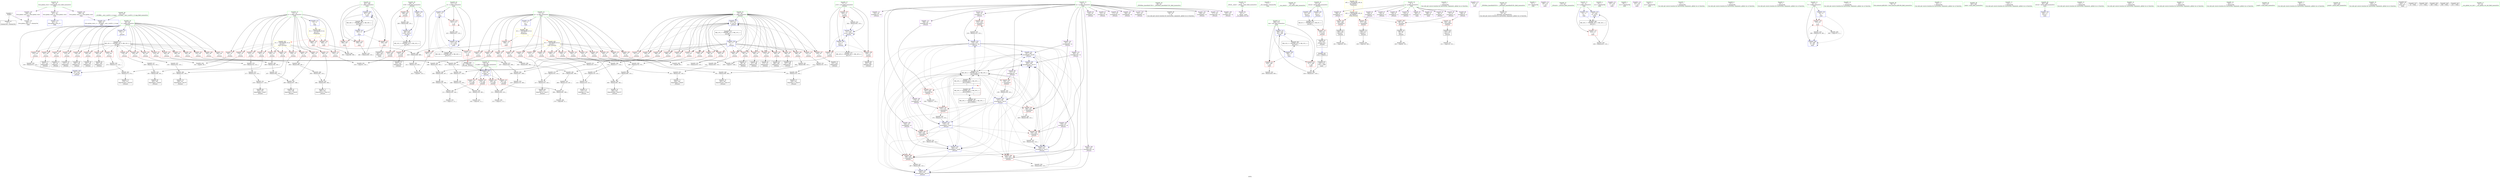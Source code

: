 digraph "SVFG" {
	label="SVFG";

	Node0x55e28d664110 [shape=record,color=grey,label="{NodeID: 0\nNullPtr}"];
	Node0x55e28d664110 -> Node0x55e28d68aeb0[style=solid];
	Node0x55e28d664110 -> Node0x55e28d690320[style=solid];
	Node0x55e28d6cf110 [shape=record,color=black,label="{NodeID: 443\n60 = PHI(414, )\n0th arg _Z5tryiti }"];
	Node0x55e28d6cf110 -> Node0x55e28d690420[style=solid];
	Node0x55e28d6a2820 [shape=record,color=grey,label="{NodeID: 360\n391 = cmp(389, 390, )\n}"];
	Node0x55e28d68e8d0 [shape=record,color=red,label="{NodeID: 194\n348\<--69\n\<--i128\n_Z5tryiti\n}"];
	Node0x55e28d68e8d0 -> Node0x55e28d6a1020[style=solid];
	Node0x55e28d68b3d0 [shape=record,color=purple,label="{NodeID: 111\n333\<--19\narrayidx137\<--in\n_Z5tryiti\n}"];
	Node0x55e28d689d90 [shape=record,color=green,label="{NodeID: 28\n39\<--40\n_ZNSt8ios_base4InitC1Ev\<--_ZNSt8ios_base4InitC1Ev_field_insensitive\n}"];
	Node0x55e28d69d5a0 [shape=record,color=grey,label="{NodeID: 305\n411 = Binary(110, 410, )\n}"];
	Node0x55e28d69d5a0 -> Node0x55e28d6a20a0[style=solid];
	Node0x55e28d690020 [shape=record,color=blue,label="{NodeID: 222\n17\<--11\nm\<--\nGlob }"];
	Node0x55e28d690020 -> Node0x55e28d6bbf40[style=dashed];
	Node0x55e28d691ab0 [shape=record,color=red,label="{NodeID: 139\n134\<--17\n\<--m\n_Z5tryiti\n}"];
	Node0x55e28d691ab0 -> Node0x55e28d69bf20[style=solid];
	Node0x55e28d68c6b0 [shape=record,color=black,label="{NodeID: 56\n130\<--129\nidxprom13\<--\n_Z5tryiti\n}"];
	Node0x55e28d69ffa0 [shape=record,color=grey,label="{NodeID: 333\n210 = Binary(110, 209, )\n}"];
	Node0x55e28d69ffa0 -> Node0x55e28d69fe20[style=solid];
	Node0x55e28d699660 [shape=record,color=blue,label="{NodeID: 250\n371\<--11\nst\<--\nmain\n}"];
	Node0x55e28d699660 -> Node0x55e28d68fab0[style=dashed];
	Node0x55e28d699660 -> Node0x55e28d68fb80[style=dashed];
	Node0x55e28d699660 -> Node0x55e28d68fc50[style=dashed];
	Node0x55e28d699660 -> Node0x55e28d699800[style=dashed];
	Node0x55e28d699660 -> Node0x55e28d6957d0[style=dashed];
	Node0x55e28d693170 [shape=record,color=red,label="{NodeID: 167\n214\<--65\n\<--i\n_Z5tryiti\n}"];
	Node0x55e28d693170 -> Node0x55e28d69f0a0[style=solid];
	Node0x55e28d68dd70 [shape=record,color=purple,label="{NodeID: 84\n41\<--4\n\<--_ZStL8__ioinit\n__cxx_global_var_init\n}"];
	Node0x55e28d66b440 [shape=record,color=green,label="{NodeID: 1\n7\<--1\n__dso_handle\<--dummyObj\nGlob }"];
	Node0x55e28d6a29a0 [shape=record,color=grey,label="{NodeID: 361\n323 = cmp(321, 322, )\n}"];
	Node0x55e28d68e9a0 [shape=record,color=red,label="{NodeID: 195\n327\<--71\n\<--j132\n_Z5tryiti\n}"];
	Node0x55e28d68e9a0 -> Node0x55e28d6a26a0[style=solid];
	Node0x55e28d68b4a0 [shape=record,color=purple,label="{NodeID: 112\n336\<--19\narrayidx139\<--in\n_Z5tryiti\n}"];
	Node0x55e28d68b4a0 -> Node0x55e28d68f5d0[style=solid];
	Node0x55e28d689e90 [shape=record,color=green,label="{NodeID: 29\n45\<--46\n__cxa_atexit\<--__cxa_atexit_field_insensitive\n}"];
	Node0x55e28d69d720 [shape=record,color=grey,label="{NodeID: 306\n237 = Binary(235, 236, )\n}"];
	Node0x55e28d69d720 -> Node0x55e28d68d210[style=solid];
	Node0x55e28d690120 [shape=record,color=blue,label="{NodeID: 223\n447\<--31\nllvm.global_ctors_0\<--\nGlob }"];
	Node0x55e28d691b80 [shape=record,color=red,label="{NodeID: 140\n156\<--17\n\<--m\n_Z5tryiti\n}"];
	Node0x55e28d691b80 -> Node0x55e28d69ce20[style=solid];
	Node0x55e28d68c780 [shape=record,color=black,label="{NodeID: 57\n136\<--135\nidxprom17\<--rem16\n_Z5tryiti\n}"];
	Node0x55e28d6a0120 [shape=record,color=grey,label="{NodeID: 334\n316 = Binary(315, 110, )\n}"];
	Node0x55e28d6a0120 -> Node0x55e28d698ca0[style=solid];
	Node0x55e28d699730 [shape=record,color=blue,label="{NodeID: 251\n369\<--418\nans\<--add\nmain\n}"];
	Node0x55e28d699730 -> Node0x55e28d68f910[style=dashed];
	Node0x55e28d699730 -> Node0x55e28d68f9e0[style=dashed];
	Node0x55e28d699730 -> Node0x55e28d699730[style=dashed];
	Node0x55e28d699730 -> Node0x55e28d6952d0[style=dashed];
	Node0x55e28d693240 [shape=record,color=red,label="{NodeID: 168\n234\<--65\n\<--i\n_Z5tryiti\n}"];
	Node0x55e28d693240 -> Node0x55e28d69d8a0[style=solid];
	Node0x55e28d68de40 [shape=record,color=purple,label="{NodeID: 85\n94\<--8\narrayidx\<--g\n_Z5tryiti\n}"];
	Node0x55e28d66a130 [shape=record,color=green,label="{NodeID: 2\n11\<--1\n\<--dummyObj\nCan only get source location for instruction, argument, global var or function.}"];
	Node0x55e28d6a2b20 [shape=record,color=grey,label="{NodeID: 362\n212 = cmp(211, 11, )\n}"];
	Node0x55e28d68ea70 [shape=record,color=red,label="{NodeID: 196\n334\<--71\n\<--j132\n_Z5tryiti\n}"];
	Node0x55e28d68ea70 -> Node0x55e28d68da30[style=solid];
	Node0x55e28d68b570 [shape=record,color=purple,label="{NodeID: 113\n374\<--22\n\<--.str\nmain\n}"];
	Node0x55e28d689f90 [shape=record,color=green,label="{NodeID: 30\n44\<--50\n_ZNSt8ios_base4InitD1Ev\<--_ZNSt8ios_base4InitD1Ev_field_insensitive\n}"];
	Node0x55e28d689f90 -> Node0x55e28d68c1a0[style=solid];
	Node0x55e28d69d8a0 [shape=record,color=grey,label="{NodeID: 307\n235 = Binary(234, 110, )\n}"];
	Node0x55e28d69d8a0 -> Node0x55e28d69d720[style=solid];
	Node0x55e28d690220 [shape=record,color=blue,label="{NodeID: 224\n448\<--32\nllvm.global_ctors_1\<--_GLOBAL__sub_I_zyz915_2_0.cpp\nGlob }"];
	Node0x55e28d691c50 [shape=record,color=red,label="{NodeID: 141\n206\<--17\n\<--m\n_Z5tryiti\n}"];
	Node0x55e28d691c50 -> Node0x55e28d69f6a0[style=solid];
	Node0x55e28d68c850 [shape=record,color=black,label="{NodeID: 58\n144\<--143\nidxprom21\<--\n_Z5tryiti\n}"];
	Node0x55e28d6a02a0 [shape=record,color=grey,label="{NodeID: 335\n311 = Binary(310, 110, )\n}"];
	Node0x55e28d6a02a0 -> Node0x55e28d698bd0[style=solid];
	Node0x55e28d699800 [shape=record,color=blue,label="{NodeID: 252\n371\<--422\nst\<--inc10\nmain\n}"];
	Node0x55e28d699800 -> Node0x55e28d68fab0[style=dashed];
	Node0x55e28d699800 -> Node0x55e28d68fb80[style=dashed];
	Node0x55e28d699800 -> Node0x55e28d68fc50[style=dashed];
	Node0x55e28d699800 -> Node0x55e28d699800[style=dashed];
	Node0x55e28d699800 -> Node0x55e28d6957d0[style=dashed];
	Node0x55e28d693310 [shape=record,color=red,label="{NodeID: 169\n251\<--65\n\<--i\n_Z5tryiti\n}"];
	Node0x55e28d693310 -> Node0x55e28d68d3b0[style=solid];
	Node0x55e28d68df10 [shape=record,color=purple,label="{NodeID: 86\n97\<--8\narrayidx5\<--g\n_Z5tryiti\n}"];
	Node0x55e28d68df10 -> Node0x55e28d68ec10[style=solid];
	Node0x55e28d669fb0 [shape=record,color=green,label="{NodeID: 3\n22\<--1\n.str\<--dummyObj\nGlob }"];
	Node0x55e28d6a2ca0 [shape=record,color=grey,label="{NodeID: 363\n201 = cmp(200, 202, )\n}"];
	Node0x55e28d68eb40 [shape=record,color=red,label="{NodeID: 197\n343\<--71\n\<--j132\n_Z5tryiti\n}"];
	Node0x55e28d68eb40 -> Node0x55e28d69e920[style=solid];
	Node0x55e28d68b640 [shape=record,color=purple,label="{NodeID: 114\n385\<--24\n\<--.str.1\nmain\n}"];
	Node0x55e28d68a090 [shape=record,color=green,label="{NodeID: 31\n57\<--58\n_Z5tryiti\<--_Z5tryiti_field_insensitive\n}"];
	Node0x55e28d69da20 [shape=record,color=grey,label="{NodeID: 308\n241 = Binary(240, 110, )\n}"];
	Node0x55e28d69da20 -> Node0x55e28d69d2a0[style=solid];
	Node0x55e28d690320 [shape=record,color=blue, style = dotted,label="{NodeID: 225\n449\<--3\nllvm.global_ctors_2\<--dummyVal\nGlob }"];
	Node0x55e28d691d20 [shape=record,color=red,label="{NodeID: 142\n223\<--17\n\<--m\n_Z5tryiti\n}"];
	Node0x55e28d691d20 -> Node0x55e28d69e4a0[style=solid];
	Node0x55e28d68c920 [shape=record,color=black,label="{NodeID: 59\n147\<--146\nidxprom23\<--\n_Z5tryiti\n}"];
	Node0x55e28d6a0420 [shape=record,color=grey,label="{NodeID: 336\n189 = Binary(188, 110, )\n}"];
	Node0x55e28d6a0420 -> Node0x55e28d6987c0[style=solid];
	Node0x55e28d6998d0 [shape=record,color=blue,label="{NodeID: 253\n13\<--426\nti\<--inc12\nmain\n}"];
	Node0x55e28d6998d0 -> Node0x55e28d6b5eb0[style=dashed];
	Node0x55e28d6933e0 [shape=record,color=red,label="{NodeID: 170\n263\<--65\n\<--i\n_Z5tryiti\n}"];
	Node0x55e28d6933e0 -> Node0x55e28d69c820[style=solid];
	Node0x55e28d68dfe0 [shape=record,color=purple,label="{NodeID: 87\n145\<--8\narrayidx22\<--g\n_Z5tryiti\n}"];
	Node0x55e28d66b5c0 [shape=record,color=green,label="{NodeID: 4\n24\<--1\n.str.1\<--dummyObj\nGlob }"];
	Node0x55e28d68ec10 [shape=record,color=red,label="{NodeID: 198\n98\<--97\n\<--arrayidx5\n_Z5tryiti\n}"];
	Node0x55e28d68ec10 -> Node0x55e28d68c440[style=solid];
	Node0x55e28d690750 [shape=record,color=purple,label="{NodeID: 115\n397\<--26\n\<--.str.2\nmain\n}"];
	Node0x55e28d68a190 [shape=record,color=green,label="{NodeID: 32\n61\<--62\nretval\<--retval_field_insensitive\n_Z5tryiti\n}"];
	Node0x55e28d68a190 -> Node0x55e28d692470[style=solid];
	Node0x55e28d68a190 -> Node0x55e28d698f10[style=solid];
	Node0x55e28d68a190 -> Node0x55e28d699180[style=solid];
	Node0x55e28d69dba0 [shape=record,color=grey,label="{NodeID: 309\n418 = Binary(417, 416, )\n}"];
	Node0x55e28d69dba0 -> Node0x55e28d699730[style=solid];
	Node0x55e28d690420 [shape=record,color=blue,label="{NodeID: 226\n63\<--60\nst.addr\<--st\n_Z5tryiti\n}"];
	Node0x55e28d690420 -> Node0x55e28d692540[style=dashed];
	Node0x55e28d690420 -> Node0x55e28d692610[style=dashed];
	Node0x55e28d690420 -> Node0x55e28d6926e0[style=dashed];
	Node0x55e28d690420 -> Node0x55e28d6927b0[style=dashed];
	Node0x55e28d691df0 [shape=record,color=red,label="{NodeID: 143\n226\<--17\n\<--m\n_Z5tryiti\n}"];
	Node0x55e28d691df0 -> Node0x55e28d69dea0[style=solid];
	Node0x55e28d68c9f0 [shape=record,color=black,label="{NodeID: 60\n150\<--149\nconv25\<--\n_Z5tryiti\n}"];
	Node0x55e28d68c9f0 -> Node0x55e28d6a1aa0[style=solid];
	Node0x55e28d6a05a0 [shape=record,color=grey,label="{NodeID: 337\n120 = Binary(119, 110, )\n}"];
	Node0x55e28d6a05a0 -> Node0x55e28d69f3a0[style=solid];
	Node0x55e28d6934b0 [shape=record,color=red,label="{NodeID: 171\n272\<--65\n\<--i\n_Z5tryiti\n}"];
	Node0x55e28d6934b0 -> Node0x55e28d69cfa0[style=solid];
	Node0x55e28d68e0b0 [shape=record,color=purple,label="{NodeID: 88\n148\<--8\narrayidx24\<--g\n_Z5tryiti\n}"];
	Node0x55e28d68e0b0 -> Node0x55e28d68ee80[style=solid];
	Node0x55e28d66b650 [shape=record,color=green,label="{NodeID: 5\n26\<--1\n.str.2\<--dummyObj\nGlob }"];
	Node0x55e28d69b320 [shape=record,color=grey,label="{NodeID: 282\n109 = Binary(110, 108, )\n}"];
	Node0x55e28d69b320 -> Node0x55e28d69bda0[style=solid];
	Node0x55e28d68ece0 [shape=record,color=red,label="{NodeID: 199\n125\<--124\n\<--arrayidx12\n_Z5tryiti\n}"];
	Node0x55e28d68ece0 -> Node0x55e28d69f220[style=solid];
	Node0x55e28d6907e0 [shape=record,color=purple,label="{NodeID: 116\n431\<--28\n\<--.str.3\nmain\n}"];
	Node0x55e28d68a260 [shape=record,color=green,label="{NodeID: 33\n63\<--64\nst.addr\<--st.addr_field_insensitive\n_Z5tryiti\n}"];
	Node0x55e28d68a260 -> Node0x55e28d692540[style=solid];
	Node0x55e28d68a260 -> Node0x55e28d692610[style=solid];
	Node0x55e28d68a260 -> Node0x55e28d6926e0[style=solid];
	Node0x55e28d68a260 -> Node0x55e28d6927b0[style=solid];
	Node0x55e28d68a260 -> Node0x55e28d690420[style=solid];
	Node0x55e28d69dd20 [shape=record,color=grey,label="{NodeID: 310\n401 = Binary(400, 110, )\n}"];
	Node0x55e28d69dd20 -> Node0x55e28d6994c0[style=solid];
	Node0x55e28d6904f0 [shape=record,color=blue,label="{NodeID: 227\n65\<--11\ni\<--\n_Z5tryiti\n}"];
	Node0x55e28d6904f0 -> Node0x55e28d6b27b0[style=dashed];
	Node0x55e28d691ec0 [shape=record,color=red,label="{NodeID: 144\n242\<--17\n\<--m\n_Z5tryiti\n}"];
	Node0x55e28d691ec0 -> Node0x55e28d69d2a0[style=solid];
	Node0x55e28d68cac0 [shape=record,color=black,label="{NodeID: 61\n170\<--169\nidxprom37\<--rem36\n_Z5tryiti\n}"];
	Node0x55e28d6a0720 [shape=record,color=grey,label="{NodeID: 338\n119 = Binary(117, 118, )\n}"];
	Node0x55e28d6a0720 -> Node0x55e28d6a05a0[style=solid];
	Node0x55e28d693580 [shape=record,color=red,label="{NodeID: 172\n290\<--65\n\<--i\n_Z5tryiti\n}"];
	Node0x55e28d693580 -> Node0x55e28d6a11a0[style=solid];
	Node0x55e28d68e180 [shape=record,color=purple,label="{NodeID: 89\n195\<--8\narrayidx53\<--g\n_Z5tryiti\n}"];
	Node0x55e28d67a430 [shape=record,color=green,label="{NodeID: 6\n28\<--1\n.str.3\<--dummyObj\nGlob }"];
	Node0x55e28d69b4a0 [shape=record,color=grey,label="{NodeID: 283\n106 = Binary(104, 105, )\n}"];
	Node0x55e28d69b4a0 -> Node0x55e28d69b620[style=solid];
	Node0x55e28d68edb0 [shape=record,color=red,label="{NodeID: 200\n138\<--137\n\<--arrayidx18\n_Z5tryiti\n}"];
	Node0x55e28d68edb0 -> Node0x55e28d69b7a0[style=solid];
	Node0x55e28d690870 [shape=record,color=purple,label="{NodeID: 117\n447\<--30\nllvm.global_ctors_0\<--llvm.global_ctors\nGlob }"];
	Node0x55e28d690870 -> Node0x55e28d690120[style=solid];
	Node0x55e28d68a330 [shape=record,color=green,label="{NodeID: 34\n65\<--66\ni\<--i_field_insensitive\n_Z5tryiti\n}"];
	Node0x55e28d68a330 -> Node0x55e28d692880[style=solid];
	Node0x55e28d68a330 -> Node0x55e28d692950[style=solid];
	Node0x55e28d68a330 -> Node0x55e28d692a20[style=solid];
	Node0x55e28d68a330 -> Node0x55e28d692af0[style=solid];
	Node0x55e28d68a330 -> Node0x55e28d692bc0[style=solid];
	Node0x55e28d68a330 -> Node0x55e28d692c90[style=solid];
	Node0x55e28d68a330 -> Node0x55e28d692d60[style=solid];
	Node0x55e28d68a330 -> Node0x55e28d692e30[style=solid];
	Node0x55e28d68a330 -> Node0x55e28d692f00[style=solid];
	Node0x55e28d68a330 -> Node0x55e28d692fd0[style=solid];
	Node0x55e28d68a330 -> Node0x55e28d6930a0[style=solid];
	Node0x55e28d68a330 -> Node0x55e28d693170[style=solid];
	Node0x55e28d68a330 -> Node0x55e28d693240[style=solid];
	Node0x55e28d68a330 -> Node0x55e28d693310[style=solid];
	Node0x55e28d68a330 -> Node0x55e28d6933e0[style=solid];
	Node0x55e28d68a330 -> Node0x55e28d6934b0[style=solid];
	Node0x55e28d68a330 -> Node0x55e28d693580[style=solid];
	Node0x55e28d68a330 -> Node0x55e28d693650[style=solid];
	Node0x55e28d68a330 -> Node0x55e28d6904f0[style=solid];
	Node0x55e28d68a330 -> Node0x55e28d698ca0[style=solid];
	Node0x55e28d69dea0 [shape=record,color=grey,label="{NodeID: 311\n227 = Binary(225, 226, )\n}"];
	Node0x55e28d69dea0 -> Node0x55e28d68d140[style=solid];
	Node0x55e28d6905c0 [shape=record,color=blue,label="{NodeID: 228\n67\<--11\nj\<--\n_Z5tryiti\n}"];
	Node0x55e28d6905c0 -> Node0x55e28d693720[style=dashed];
	Node0x55e28d6905c0 -> Node0x55e28d6937f0[style=dashed];
	Node0x55e28d6905c0 -> Node0x55e28d6938c0[style=dashed];
	Node0x55e28d6905c0 -> Node0x55e28d693990[style=dashed];
	Node0x55e28d6905c0 -> Node0x55e28d693a60[style=dashed];
	Node0x55e28d6905c0 -> Node0x55e28d693b30[style=dashed];
	Node0x55e28d6905c0 -> Node0x55e28d693c00[style=dashed];
	Node0x55e28d6905c0 -> Node0x55e28d693cd0[style=dashed];
	Node0x55e28d6905c0 -> Node0x55e28d693da0[style=dashed];
	Node0x55e28d6905c0 -> Node0x55e28d693e70[style=dashed];
	Node0x55e28d6905c0 -> Node0x55e28d693f40[style=dashed];
	Node0x55e28d6905c0 -> Node0x55e28d694010[style=dashed];
	Node0x55e28d6905c0 -> Node0x55e28d6940e0[style=dashed];
	Node0x55e28d6905c0 -> Node0x55e28d6941b0[style=dashed];
	Node0x55e28d6905c0 -> Node0x55e28d694280[style=dashed];
	Node0x55e28d6905c0 -> Node0x55e28d694350[style=dashed];
	Node0x55e28d6905c0 -> Node0x55e28d694420[style=dashed];
	Node0x55e28d6905c0 -> Node0x55e28d6944f0[style=dashed];
	Node0x55e28d6905c0 -> Node0x55e28d698bd0[style=dashed];
	Node0x55e28d6905c0 -> Node0x55e28d6b2cb0[style=dashed];
	Node0x55e28d691f90 [shape=record,color=red,label="{NodeID: 145\n264\<--17\n\<--m\n_Z5tryiti\n}"];
	Node0x55e28d691f90 -> Node0x55e28d69c820[style=solid];
	Node0x55e28d68cb90 [shape=record,color=black,label="{NodeID: 62\n173\<--172\nidxprom39\<--\n_Z5tryiti\n}"];
	Node0x55e28d6a08a0 [shape=record,color=grey,label="{NodeID: 339\n305 = Binary(304, 110, )\n}"];
	Node0x55e28d6a08a0 -> Node0x55e28d698b00[style=solid];
	Node0x55e28d693650 [shape=record,color=red,label="{NodeID: 173\n315\<--65\n\<--i\n_Z5tryiti\n}"];
	Node0x55e28d693650 -> Node0x55e28d6a0120[style=solid];
	Node0x55e28d68e250 [shape=record,color=purple,label="{NodeID: 90\n198\<--8\narrayidx55\<--g\n_Z5tryiti\n}"];
	Node0x55e28d68e250 -> Node0x55e28d68f0f0[style=solid];
	Node0x55e28d67a4c0 [shape=record,color=green,label="{NodeID: 7\n31\<--1\n\<--dummyObj\nCan only get source location for instruction, argument, global var or function.}"];
	Node0x55e28d6b0eb0 [shape=record,color=black,label="{NodeID: 367\nMR_20V_3 = PHI(MR_20V_4, MR_20V_2, )\npts\{210000 \}\n|{|<s1>7}}"];
	Node0x55e28d6b0eb0 -> Node0x55e28d695cd0[style=dashed];
	Node0x55e28d6b0eb0:s1 -> Node0x55e28d6b31b0[style=dashed,color=red];
	Node0x55e28d69b620 [shape=record,color=grey,label="{NodeID: 284\n108 = Binary(106, 107, )\n}"];
	Node0x55e28d69b620 -> Node0x55e28d69b320[style=solid];
	Node0x55e28d68ee80 [shape=record,color=red,label="{NodeID: 201\n149\<--148\n\<--arrayidx24\n_Z5tryiti\n}"];
	Node0x55e28d68ee80 -> Node0x55e28d68c9f0[style=solid];
	Node0x55e28d690940 [shape=record,color=purple,label="{NodeID: 118\n448\<--30\nllvm.global_ctors_1\<--llvm.global_ctors\nGlob }"];
	Node0x55e28d690940 -> Node0x55e28d690220[style=solid];
	Node0x55e28d68a400 [shape=record,color=green,label="{NodeID: 35\n67\<--68\nj\<--j_field_insensitive\n_Z5tryiti\n}"];
	Node0x55e28d68a400 -> Node0x55e28d693720[style=solid];
	Node0x55e28d68a400 -> Node0x55e28d6937f0[style=solid];
	Node0x55e28d68a400 -> Node0x55e28d6938c0[style=solid];
	Node0x55e28d68a400 -> Node0x55e28d693990[style=solid];
	Node0x55e28d68a400 -> Node0x55e28d693a60[style=solid];
	Node0x55e28d68a400 -> Node0x55e28d693b30[style=solid];
	Node0x55e28d68a400 -> Node0x55e28d693c00[style=solid];
	Node0x55e28d68a400 -> Node0x55e28d693cd0[style=solid];
	Node0x55e28d68a400 -> Node0x55e28d693da0[style=solid];
	Node0x55e28d68a400 -> Node0x55e28d693e70[style=solid];
	Node0x55e28d68a400 -> Node0x55e28d693f40[style=solid];
	Node0x55e28d68a400 -> Node0x55e28d694010[style=solid];
	Node0x55e28d68a400 -> Node0x55e28d6940e0[style=solid];
	Node0x55e28d68a400 -> Node0x55e28d6941b0[style=solid];
	Node0x55e28d68a400 -> Node0x55e28d694280[style=solid];
	Node0x55e28d68a400 -> Node0x55e28d694350[style=solid];
	Node0x55e28d68a400 -> Node0x55e28d694420[style=solid];
	Node0x55e28d68a400 -> Node0x55e28d6944f0[style=solid];
	Node0x55e28d68a400 -> Node0x55e28d6905c0[style=solid];
	Node0x55e28d68a400 -> Node0x55e28d698bd0[style=solid];
	Node0x55e28d69e020 [shape=record,color=grey,label="{NodeID: 312\n269 = Binary(262, 268, )\n}"];
	Node0x55e28d69e020 -> Node0x55e28d6a2220[style=solid];
	Node0x55e28d690690 [shape=record,color=blue,label="{NodeID: 229\n124\<--126\narrayidx12\<--inc\n_Z5tryiti\n}"];
	Node0x55e28d690690 -> Node0x55e28d68ef50[style=dashed];
	Node0x55e28d690690 -> Node0x55e28d68f020[style=dashed];
	Node0x55e28d690690 -> Node0x55e28d68f1c0[style=dashed];
	Node0x55e28d690690 -> Node0x55e28d68f290[style=dashed];
	Node0x55e28d690690 -> Node0x55e28d68f430[style=dashed];
	Node0x55e28d690690 -> Node0x55e28d68f500[style=dashed];
	Node0x55e28d690690 -> Node0x55e28d6986f0[style=dashed];
	Node0x55e28d690690 -> Node0x55e28d6987c0[style=dashed];
	Node0x55e28d690690 -> Node0x55e28d698890[style=dashed];
	Node0x55e28d690690 -> Node0x55e28d698960[style=dashed];
	Node0x55e28d690690 -> Node0x55e28d698a30[style=dashed];
	Node0x55e28d690690 -> Node0x55e28d698b00[style=dashed];
	Node0x55e28d690690 -> Node0x55e28d6b40b0[style=dashed];
	Node0x55e28d692060 [shape=record,color=red,label="{NodeID: 146\n279\<--17\n\<--m\n_Z5tryiti\n}"];
	Node0x55e28d692060 -> Node0x55e28d69d420[style=solid];
	Node0x55e28d68cc60 [shape=record,color=black,label="{NodeID: 63\n183\<--182\nidxprom45\<--rem44\n_Z5tryiti\n}"];
	Node0x55e28d6a0a20 [shape=record,color=grey,label="{NodeID: 340\n301 = Binary(299, 300, )\n}"];
	Node0x55e28d6a0a20 -> Node0x55e28d68d890[style=solid];
	Node0x55e28d693720 [shape=record,color=red,label="{NodeID: 174\n88\<--67\n\<--j\n_Z5tryiti\n}"];
	Node0x55e28d693720 -> Node0x55e28d6a17a0[style=solid];
	Node0x55e28d68e320 [shape=record,color=purple,label="{NodeID: 91\n253\<--8\narrayidx89\<--g\n_Z5tryiti\n}"];
	Node0x55e28d67a550 [shape=record,color=green,label="{NodeID: 8\n75\<--1\n\<--dummyObj\nCan only get source location for instruction, argument, global var or function.}"];
	Node0x55e28d69b7a0 [shape=record,color=grey,label="{NodeID: 285\n139 = Binary(138, 110, )\n}"];
	Node0x55e28d69b7a0 -> Node0x55e28d698620[style=solid];
	Node0x55e28d68ef50 [shape=record,color=red,label="{NodeID: 202\n175\<--174\n\<--arrayidx40\n_Z5tryiti\n}"];
	Node0x55e28d68ef50 -> Node0x55e28d6a0d20[style=solid];
	Node0x55e28d690a40 [shape=record,color=purple,label="{NodeID: 119\n449\<--30\nllvm.global_ctors_2\<--llvm.global_ctors\nGlob }"];
	Node0x55e28d690a40 -> Node0x55e28d690320[style=solid];
	Node0x55e28d68a4d0 [shape=record,color=green,label="{NodeID: 36\n69\<--70\ni128\<--i128_field_insensitive\n_Z5tryiti\n}"];
	Node0x55e28d68a4d0 -> Node0x55e28d68e730[style=solid];
	Node0x55e28d68a4d0 -> Node0x55e28d68e800[style=solid];
	Node0x55e28d68a4d0 -> Node0x55e28d68e8d0[style=solid];
	Node0x55e28d68a4d0 -> Node0x55e28d698d70[style=solid];
	Node0x55e28d68a4d0 -> Node0x55e28d6990b0[style=solid];
	Node0x55e28d69e1a0 [shape=record,color=grey,label="{NodeID: 313\n225 = Binary(224, 110, )\n}"];
	Node0x55e28d69e1a0 -> Node0x55e28d69dea0[style=solid];
	Node0x55e28d698620 [shape=record,color=blue,label="{NodeID: 230\n137\<--139\narrayidx18\<--inc19\n_Z5tryiti\n}"];
	Node0x55e28d698620 -> Node0x55e28d68ef50[style=dashed];
	Node0x55e28d698620 -> Node0x55e28d68f020[style=dashed];
	Node0x55e28d698620 -> Node0x55e28d68f1c0[style=dashed];
	Node0x55e28d698620 -> Node0x55e28d68f290[style=dashed];
	Node0x55e28d698620 -> Node0x55e28d68f430[style=dashed];
	Node0x55e28d698620 -> Node0x55e28d68f500[style=dashed];
	Node0x55e28d698620 -> Node0x55e28d6986f0[style=dashed];
	Node0x55e28d698620 -> Node0x55e28d6987c0[style=dashed];
	Node0x55e28d698620 -> Node0x55e28d698890[style=dashed];
	Node0x55e28d698620 -> Node0x55e28d698960[style=dashed];
	Node0x55e28d698620 -> Node0x55e28d698a30[style=dashed];
	Node0x55e28d698620 -> Node0x55e28d698b00[style=dashed];
	Node0x55e28d698620 -> Node0x55e28d6b40b0[style=dashed];
	Node0x55e28d692130 [shape=record,color=red,label="{NodeID: 147\n282\<--17\n\<--m\n_Z5tryiti\n}"];
	Node0x55e28d692130 -> Node0x55e28d69cca0[style=solid];
	Node0x55e28d68cd30 [shape=record,color=black,label="{NodeID: 64\n186\<--185\nidxprom47\<--\n_Z5tryiti\n}"];
	Node0x55e28d6a0ba0 [shape=record,color=grey,label="{NodeID: 341\n299 = Binary(298, 110, )\n}"];
	Node0x55e28d6a0ba0 -> Node0x55e28d6a0a20[style=solid];
	Node0x55e28d6937f0 [shape=record,color=red,label="{NodeID: 175\n95\<--67\n\<--j\n_Z5tryiti\n}"];
	Node0x55e28d6937f0 -> Node0x55e28d68c370[style=solid];
	Node0x55e28d68e3f0 [shape=record,color=purple,label="{NodeID: 92\n256\<--8\narrayidx91\<--g\n_Z5tryiti\n}"];
	Node0x55e28d68e3f0 -> Node0x55e28d68f360[style=solid];
	Node0x55e28d688ff0 [shape=record,color=green,label="{NodeID: 9\n76\<--1\n\<--dummyObj\nCan only get source location for instruction, argument, global var or function.}"];
	Node0x55e28d69b920 [shape=record,color=grey,label="{NodeID: 286\n166 = Binary(164, 165, )\n}"];
	Node0x55e28d69b920 -> Node0x55e28d69baa0[style=solid];
	Node0x55e28d68f020 [shape=record,color=red,label="{NodeID: 203\n188\<--187\n\<--arrayidx48\n_Z5tryiti\n}"];
	Node0x55e28d68f020 -> Node0x55e28d6a0420[style=solid];
	Node0x55e28d690b40 [shape=record,color=red,label="{NodeID: 120\n379\<--10\n\<--T\nmain\n}"];
	Node0x55e28d690b40 -> Node0x55e28d69eaa0[style=solid];
	Node0x55e28d690b40 -> Node0x55e28d6a2520[style=solid];
	Node0x55e28d68a5a0 [shape=record,color=green,label="{NodeID: 37\n71\<--72\nj132\<--j132_field_insensitive\n_Z5tryiti\n}"];
	Node0x55e28d68a5a0 -> Node0x55e28d68e9a0[style=solid];
	Node0x55e28d68a5a0 -> Node0x55e28d68ea70[style=solid];
	Node0x55e28d68a5a0 -> Node0x55e28d68eb40[style=solid];
	Node0x55e28d68a5a0 -> Node0x55e28d698e40[style=solid];
	Node0x55e28d68a5a0 -> Node0x55e28d698fe0[style=solid];
	Node0x55e28d6bbe60 [shape=record,color=yellow,style=double,label="{NodeID: 397\n18V_1 = ENCHI(MR_18V_0)\npts\{90000 \}\nFun[main]|{<s0>7}}"];
	Node0x55e28d6bbe60:s0 -> Node0x55e28d6bc9f0[style=dashed,color=red];
	Node0x55e28d69e320 [shape=record,color=grey,label="{NodeID: 314\n268 = Binary(110, 267, )\n}"];
	Node0x55e28d69e320 -> Node0x55e28d69e020[style=solid];
	Node0x55e28d6986f0 [shape=record,color=blue,label="{NodeID: 231\n174\<--176\narrayidx40\<--inc41\n_Z5tryiti\n}"];
	Node0x55e28d6986f0 -> Node0x55e28d68f1c0[style=dashed];
	Node0x55e28d6986f0 -> Node0x55e28d68f290[style=dashed];
	Node0x55e28d6986f0 -> Node0x55e28d68f430[style=dashed];
	Node0x55e28d6986f0 -> Node0x55e28d68f500[style=dashed];
	Node0x55e28d6986f0 -> Node0x55e28d698890[style=dashed];
	Node0x55e28d6986f0 -> Node0x55e28d698960[style=dashed];
	Node0x55e28d6986f0 -> Node0x55e28d698a30[style=dashed];
	Node0x55e28d6986f0 -> Node0x55e28d698b00[style=dashed];
	Node0x55e28d6986f0 -> Node0x55e28d6b40b0[style=dashed];
	Node0x55e28d692200 [shape=record,color=red,label="{NodeID: 148\n300\<--17\n\<--m\n_Z5tryiti\n}"];
	Node0x55e28d692200 -> Node0x55e28d6a0a20[style=solid];
	Node0x55e28d68ce00 [shape=record,color=black,label="{NodeID: 65\n194\<--193\nidxprom52\<--\n_Z5tryiti\n}"];
	Node0x55e28d6a0d20 [shape=record,color=grey,label="{NodeID: 342\n176 = Binary(175, 110, )\n}"];
	Node0x55e28d6a0d20 -> Node0x55e28d6986f0[style=solid];
	Node0x55e28d6938c0 [shape=record,color=red,label="{NodeID: 176\n107\<--67\n\<--j\n_Z5tryiti\n}"];
	Node0x55e28d6938c0 -> Node0x55e28d69b620[style=solid];
	Node0x55e28d68e4c0 [shape=record,color=purple,label="{NodeID: 93\n395\<--8\narrayidx\<--g\nmain\n}"];
	Node0x55e28d689080 [shape=record,color=green,label="{NodeID: 10\n77\<--1\n\<--dummyObj\nCan only get source location for instruction, argument, global var or function.}"];
	Node0x55e28d6b1db0 [shape=record,color=black,label="{NodeID: 370\nMR_6V_3 = PHI(MR_6V_4, MR_6V_2, )\npts\{62 \}\n}"];
	Node0x55e28d6b1db0 -> Node0x55e28d692470[style=dashed];
	Node0x55e28d69baa0 [shape=record,color=grey,label="{NodeID: 287\n167 = Binary(166, 110, )\n}"];
	Node0x55e28d69baa0 -> Node0x55e28d69c0a0[style=solid];
	Node0x55e28d68f0f0 [shape=record,color=red,label="{NodeID: 204\n199\<--198\n\<--arrayidx55\n_Z5tryiti\n}"];
	Node0x55e28d68f0f0 -> Node0x55e28d68cfa0[style=solid];
	Node0x55e28d690c10 [shape=record,color=red,label="{NodeID: 121\n425\<--13\n\<--ti\nmain\n}"];
	Node0x55e28d690c10 -> Node0x55e28d69fb20[style=solid];
	Node0x55e28d68a670 [shape=record,color=green,label="{NodeID: 38\n78\<--79\nllvm.memset.p0i8.i64\<--llvm.memset.p0i8.i64_field_insensitive\n}"];
	Node0x55e28d6bbf40 [shape=record,color=yellow,style=double,label="{NodeID: 398\n4V_1 = ENCHI(MR_4V_0)\npts\{18 \}\nFun[main]|{|<s1>7}}"];
	Node0x55e28d6bbf40 -> Node0x55e28d6923a0[style=dashed];
	Node0x55e28d6bbf40:s1 -> Node0x55e28d6bc3d0[style=dashed,color=red];
	Node0x55e28d69e4a0 [shape=record,color=grey,label="{NodeID: 315\n224 = Binary(222, 223, )\n}"];
	Node0x55e28d69e4a0 -> Node0x55e28d69e1a0[style=solid];
	Node0x55e28d6987c0 [shape=record,color=blue,label="{NodeID: 232\n187\<--189\narrayidx48\<--inc49\n_Z5tryiti\n}"];
	Node0x55e28d6987c0 -> Node0x55e28d68f1c0[style=dashed];
	Node0x55e28d6987c0 -> Node0x55e28d68f290[style=dashed];
	Node0x55e28d6987c0 -> Node0x55e28d68f430[style=dashed];
	Node0x55e28d6987c0 -> Node0x55e28d68f500[style=dashed];
	Node0x55e28d6987c0 -> Node0x55e28d698890[style=dashed];
	Node0x55e28d6987c0 -> Node0x55e28d698960[style=dashed];
	Node0x55e28d6987c0 -> Node0x55e28d698a30[style=dashed];
	Node0x55e28d6987c0 -> Node0x55e28d698b00[style=dashed];
	Node0x55e28d6987c0 -> Node0x55e28d6b40b0[style=dashed];
	Node0x55e28d6922d0 [shape=record,color=red,label="{NodeID: 149\n328\<--17\n\<--m\n_Z5tryiti\n}"];
	Node0x55e28d6922d0 -> Node0x55e28d6a26a0[style=solid];
	Node0x55e28d68ced0 [shape=record,color=black,label="{NodeID: 66\n197\<--196\nidxprom54\<--\n_Z5tryiti\n}"];
	Node0x55e28d6a0ea0 [shape=record,color=grey,label="{NodeID: 343\n295 = Binary(293, 294, )\n}"];
	Node0x55e28d6a0ea0 -> Node0x55e28d68d7c0[style=solid];
	Node0x55e28d693990 [shape=record,color=red,label="{NodeID: 177\n117\<--67\n\<--j\n_Z5tryiti\n}"];
	Node0x55e28d693990 -> Node0x55e28d6a0720[style=solid];
	Node0x55e28d68e590 [shape=record,color=purple,label="{NodeID: 94\n396\<--8\narraydecay\<--g\nmain\n}"];
	Node0x55e28d689110 [shape=record,color=green,label="{NodeID: 11\n101\<--1\n\<--dummyObj\nCan only get source location for instruction, argument, global var or function.}"];
	Node0x55e28d6b22b0 [shape=record,color=black,label="{NodeID: 371\nMR_16V_6 = PHI(MR_16V_2, MR_16V_4, )\npts\{72 \}\n}"];
	Node0x55e28d69bc20 [shape=record,color=grey,label="{NodeID: 288\n281 = Binary(280, 110, )\n}"];
	Node0x55e28d69bc20 -> Node0x55e28d69cca0[style=solid];
	Node0x55e28d68f1c0 [shape=record,color=red,label="{NodeID: 205\n230\<--229\n\<--arrayidx74\n_Z5tryiti\n}"];
	Node0x55e28d68f1c0 -> Node0x55e28d69c9a0[style=solid];
	Node0x55e28d690ce0 [shape=record,color=red,label="{NodeID: 122\n83\<--15\n\<--n\n_Z5tryiti\n}"];
	Node0x55e28d690ce0 -> Node0x55e28d6a1920[style=solid];
	Node0x55e28d68a770 [shape=record,color=green,label="{NodeID: 39\n362\<--363\nmain\<--main_field_insensitive\n}"];
	Node0x55e28d69e620 [shape=record,color=grey,label="{NodeID: 316\n182 = Binary(180, 181, )\n}"];
	Node0x55e28d69e620 -> Node0x55e28d68cc60[style=solid];
	Node0x55e28d698890 [shape=record,color=blue,label="{NodeID: 233\n229\<--231\narrayidx74\<--inc75\n_Z5tryiti\n}"];
	Node0x55e28d698890 -> Node0x55e28d68f430[style=dashed];
	Node0x55e28d698890 -> Node0x55e28d68f500[style=dashed];
	Node0x55e28d698890 -> Node0x55e28d698a30[style=dashed];
	Node0x55e28d698890 -> Node0x55e28d698b00[style=dashed];
	Node0x55e28d698890 -> Node0x55e28d6b40b0[style=dashed];
	Node0x55e28d6923a0 [shape=record,color=red,label="{NodeID: 150\n409\<--17\n\<--m\nmain\n}"];
	Node0x55e28d6923a0 -> Node0x55e28d69cb20[style=solid];
	Node0x55e28d68cfa0 [shape=record,color=black,label="{NodeID: 67\n200\<--199\nconv56\<--\n_Z5tryiti\n}"];
	Node0x55e28d68cfa0 -> Node0x55e28d6a2ca0[style=solid];
	Node0x55e28d6a1020 [shape=record,color=grey,label="{NodeID: 344\n349 = Binary(348, 110, )\n}"];
	Node0x55e28d6a1020 -> Node0x55e28d6990b0[style=solid];
	Node0x55e28d693a60 [shape=record,color=red,label="{NodeID: 178\n132\<--67\n\<--j\n_Z5tryiti\n}"];
	Node0x55e28d693a60 -> Node0x55e28d69fca0[style=solid];
	Node0x55e28d68e660 [shape=record,color=purple,label="{NodeID: 95\n116\<--19\narrayidx9\<--in\n_Z5tryiti\n}"];
	Node0x55e28d6891a0 [shape=record,color=green,label="{NodeID: 12\n110\<--1\n\<--dummyObj\nCan only get source location for instruction, argument, global var or function.}"];
	Node0x55e28d6b27b0 [shape=record,color=black,label="{NodeID: 372\nMR_10V_3 = PHI(MR_10V_4, MR_10V_2, )\npts\{66 \}\n}"];
	Node0x55e28d6b27b0 -> Node0x55e28d692880[style=dashed];
	Node0x55e28d6b27b0 -> Node0x55e28d692950[style=dashed];
	Node0x55e28d6b27b0 -> Node0x55e28d692a20[style=dashed];
	Node0x55e28d6b27b0 -> Node0x55e28d692af0[style=dashed];
	Node0x55e28d6b27b0 -> Node0x55e28d692bc0[style=dashed];
	Node0x55e28d6b27b0 -> Node0x55e28d692c90[style=dashed];
	Node0x55e28d6b27b0 -> Node0x55e28d692d60[style=dashed];
	Node0x55e28d6b27b0 -> Node0x55e28d692e30[style=dashed];
	Node0x55e28d6b27b0 -> Node0x55e28d692f00[style=dashed];
	Node0x55e28d6b27b0 -> Node0x55e28d692fd0[style=dashed];
	Node0x55e28d6b27b0 -> Node0x55e28d6930a0[style=dashed];
	Node0x55e28d6b27b0 -> Node0x55e28d693170[style=dashed];
	Node0x55e28d6b27b0 -> Node0x55e28d693240[style=dashed];
	Node0x55e28d6b27b0 -> Node0x55e28d693310[style=dashed];
	Node0x55e28d6b27b0 -> Node0x55e28d6933e0[style=dashed];
	Node0x55e28d6b27b0 -> Node0x55e28d6934b0[style=dashed];
	Node0x55e28d6b27b0 -> Node0x55e28d693580[style=dashed];
	Node0x55e28d6b27b0 -> Node0x55e28d693650[style=dashed];
	Node0x55e28d6b27b0 -> Node0x55e28d698ca0[style=dashed];
	Node0x55e28d69bda0 [shape=record,color=grey,label="{NodeID: 289\n111 = Binary(103, 109, )\n}"];
	Node0x55e28d69bda0 -> Node0x55e28d6a1c20[style=solid];
	Node0x55e28d68f290 [shape=record,color=red,label="{NodeID: 206\n246\<--245\n\<--arrayidx84\n_Z5tryiti\n}"];
	Node0x55e28d68f290 -> Node0x55e28d69f9a0[style=solid];
	Node0x55e28d690db0 [shape=record,color=red,label="{NodeID: 123\n165\<--15\n\<--n\n_Z5tryiti\n}"];
	Node0x55e28d690db0 -> Node0x55e28d69b920[style=solid];
	Node0x55e28d68a870 [shape=record,color=green,label="{NodeID: 40\n365\<--366\nretval\<--retval_field_insensitive\nmain\n}"];
	Node0x55e28d68a870 -> Node0x55e28d699250[style=solid];
	Node0x55e28d6bc100 [shape=record,color=yellow,style=double,label="{NodeID: 400\n2V_1 = ENCHI(MR_2V_0)\npts\{16 \}\nFun[main]|{|<s2>7}}"];
	Node0x55e28d6bc100 -> Node0x55e28d6915d0[style=dashed];
	Node0x55e28d6bc100 -> Node0x55e28d6916a0[style=dashed];
	Node0x55e28d6bc100:s2 -> Node0x55e28d6bc2c0[style=dashed,color=red];
	Node0x55e28d69e7a0 [shape=record,color=grey,label="{NodeID: 317\n180 = Binary(179, 110, )\n}"];
	Node0x55e28d69e7a0 -> Node0x55e28d69e620[style=solid];
	Node0x55e28d698960 [shape=record,color=blue,label="{NodeID: 234\n245\<--247\narrayidx84\<--inc85\n_Z5tryiti\n}"];
	Node0x55e28d698960 -> Node0x55e28d68f430[style=dashed];
	Node0x55e28d698960 -> Node0x55e28d68f500[style=dashed];
	Node0x55e28d698960 -> Node0x55e28d698a30[style=dashed];
	Node0x55e28d698960 -> Node0x55e28d698b00[style=dashed];
	Node0x55e28d698960 -> Node0x55e28d6b40b0[style=dashed];
	Node0x55e28d692470 [shape=record,color=red,label="{NodeID: 151\n355\<--61\n\<--retval\n_Z5tryiti\n}"];
	Node0x55e28d692470 -> Node0x55e28d68db00[style=solid];
	Node0x55e28d68d070 [shape=record,color=black,label="{NodeID: 68\n220\<--219\nidxprom68\<--rem67\n_Z5tryiti\n}"];
	Node0x55e28d6a11a0 [shape=record,color=grey,label="{NodeID: 345\n292 = Binary(290, 291, )\n}"];
	Node0x55e28d6a11a0 -> Node0x55e28d6a1320[style=solid];
	Node0x55e28d693b30 [shape=record,color=red,label="{NodeID: 179\n146\<--67\n\<--j\n_Z5tryiti\n}"];
	Node0x55e28d693b30 -> Node0x55e28d68c920[style=solid];
	Node0x55e28d68b7c0 [shape=record,color=purple,label="{NodeID: 96\n124\<--19\narrayidx12\<--in\n_Z5tryiti\n}"];
	Node0x55e28d68b7c0 -> Node0x55e28d68ece0[style=solid];
	Node0x55e28d68b7c0 -> Node0x55e28d690690[style=solid];
	Node0x55e28d689230 [shape=record,color=green,label="{NodeID: 13\n152\<--1\n\<--dummyObj\nCan only get source location for instruction, argument, global var or function.}"];
	Node0x55e28d6b2cb0 [shape=record,color=black,label="{NodeID: 373\nMR_12V_2 = PHI(MR_12V_4, MR_12V_1, )\npts\{68 \}\n}"];
	Node0x55e28d6b2cb0 -> Node0x55e28d6905c0[style=dashed];
	Node0x55e28d69bf20 [shape=record,color=grey,label="{NodeID: 290\n135 = Binary(133, 134, )\n}"];
	Node0x55e28d69bf20 -> Node0x55e28d68c780[style=solid];
	Node0x55e28d68f360 [shape=record,color=red,label="{NodeID: 207\n257\<--256\n\<--arrayidx91\n_Z5tryiti\n}"];
	Node0x55e28d68f360 -> Node0x55e28d68d550[style=solid];
	Node0x55e28d690e80 [shape=record,color=red,label="{NodeID: 124\n168\<--15\n\<--n\n_Z5tryiti\n}"];
	Node0x55e28d690e80 -> Node0x55e28d69c0a0[style=solid];
	Node0x55e28d68a940 [shape=record,color=green,label="{NodeID: 41\n367\<--368\ni\<--i_field_insensitive\nmain\n}"];
	Node0x55e28d68a940 -> Node0x55e28d68f6a0[style=solid];
	Node0x55e28d68a940 -> Node0x55e28d68f770[style=solid];
	Node0x55e28d68a940 -> Node0x55e28d68f840[style=solid];
	Node0x55e28d68a940 -> Node0x55e28d6993f0[style=solid];
	Node0x55e28d68a940 -> Node0x55e28d6994c0[style=solid];
	Node0x55e28d69e920 [shape=record,color=grey,label="{NodeID: 318\n344 = Binary(343, 110, )\n}"];
	Node0x55e28d69e920 -> Node0x55e28d698fe0[style=solid];
	Node0x55e28d698a30 [shape=record,color=blue,label="{NodeID: 235\n285\<--287\narrayidx109\<--inc110\n_Z5tryiti\n}"];
	Node0x55e28d698a30 -> Node0x55e28d6b40b0[style=dashed];
	Node0x55e28d692540 [shape=record,color=red,label="{NodeID: 152\n103\<--63\n\<--st.addr\n_Z5tryiti\n}"];
	Node0x55e28d692540 -> Node0x55e28d69bda0[style=solid];
	Node0x55e28d68d140 [shape=record,color=black,label="{NodeID: 69\n228\<--227\nidxprom73\<--rem72\n_Z5tryiti\n}"];
	Node0x55e28d6a1320 [shape=record,color=grey,label="{NodeID: 346\n293 = Binary(292, 110, )\n}"];
	Node0x55e28d6a1320 -> Node0x55e28d6a0ea0[style=solid];
	Node0x55e28d693c00 [shape=record,color=red,label="{NodeID: 180\n158\<--67\n\<--j\n_Z5tryiti\n}"];
	Node0x55e28d693c00 -> Node0x55e28d69c3a0[style=solid];
	Node0x55e28d68b890 [shape=record,color=purple,label="{NodeID: 97\n131\<--19\narrayidx14\<--in\n_Z5tryiti\n}"];
	Node0x55e28d6892c0 [shape=record,color=green,label="{NodeID: 14\n202\<--1\n\<--dummyObj\nCan only get source location for instruction, argument, global var or function.}"];
	Node0x55e28d6b31b0 [shape=record,color=black,label="{NodeID: 374\nMR_20V_2 = PHI(MR_20V_3, MR_20V_1, )\npts\{210000 \}\n|{|<s2>7}}"];
	Node0x55e28d6b31b0 -> Node0x55e28d68f5d0[style=dashed];
	Node0x55e28d6b31b0 -> Node0x55e28d6b40b0[style=dashed];
	Node0x55e28d6b31b0:s2 -> Node0x55e28d6b0eb0[style=dashed,color=blue];
	Node0x55e28d69c0a0 [shape=record,color=grey,label="{NodeID: 291\n169 = Binary(167, 168, )\n}"];
	Node0x55e28d69c0a0 -> Node0x55e28d68cac0[style=solid];
	Node0x55e28d68f430 [shape=record,color=red,label="{NodeID: 208\n286\<--285\n\<--arrayidx109\n_Z5tryiti\n}"];
	Node0x55e28d68f430 -> Node0x55e28d6a14a0[style=solid];
	Node0x55e28d690f50 [shape=record,color=red,label="{NodeID: 125\n181\<--15\n\<--n\n_Z5tryiti\n}"];
	Node0x55e28d690f50 -> Node0x55e28d69e620[style=solid];
	Node0x55e28d68aa10 [shape=record,color=green,label="{NodeID: 42\n369\<--370\nans\<--ans_field_insensitive\nmain\n}"];
	Node0x55e28d68aa10 -> Node0x55e28d68f910[style=solid];
	Node0x55e28d68aa10 -> Node0x55e28d68f9e0[style=solid];
	Node0x55e28d68aa10 -> Node0x55e28d699590[style=solid];
	Node0x55e28d68aa10 -> Node0x55e28d699730[style=solid];
	Node0x55e28d6bc2c0 [shape=record,color=yellow,style=double,label="{NodeID: 402\n2V_1 = ENCHI(MR_2V_0)\npts\{16 \}\nFun[_Z5tryiti]}"];
	Node0x55e28d6bc2c0 -> Node0x55e28d690ce0[style=dashed];
	Node0x55e28d6bc2c0 -> Node0x55e28d690db0[style=dashed];
	Node0x55e28d6bc2c0 -> Node0x55e28d690e80[style=dashed];
	Node0x55e28d6bc2c0 -> Node0x55e28d690f50[style=dashed];
	Node0x55e28d6bc2c0 -> Node0x55e28d691020[style=dashed];
	Node0x55e28d6bc2c0 -> Node0x55e28d6910f0[style=dashed];
	Node0x55e28d6bc2c0 -> Node0x55e28d6911c0[style=dashed];
	Node0x55e28d6bc2c0 -> Node0x55e28d691290[style=dashed];
	Node0x55e28d6bc2c0 -> Node0x55e28d691360[style=dashed];
	Node0x55e28d6bc2c0 -> Node0x55e28d691430[style=dashed];
	Node0x55e28d6bc2c0 -> Node0x55e28d691500[style=dashed];
	Node0x55e28d69eaa0 [shape=record,color=grey,label="{NodeID: 319\n380 = Binary(379, 381, )\n}"];
	Node0x55e28d69eaa0 -> Node0x55e28d699320[style=solid];
	Node0x55e28d698b00 [shape=record,color=blue,label="{NodeID: 236\n303\<--305\narrayidx120\<--inc121\n_Z5tryiti\n}"];
	Node0x55e28d698b00 -> Node0x55e28d6b40b0[style=dashed];
	Node0x55e28d692610 [shape=record,color=red,label="{NodeID: 153\n154\<--63\n\<--st.addr\n_Z5tryiti\n}"];
	Node0x55e28d692610 -> Node0x55e28d69c520[style=solid];
	Node0x55e28d68d210 [shape=record,color=black,label="{NodeID: 70\n238\<--237\nidxprom79\<--rem78\n_Z5tryiti\n}"];
	Node0x55e28d6a14a0 [shape=record,color=grey,label="{NodeID: 347\n287 = Binary(286, 110, )\n}"];
	Node0x55e28d6a14a0 -> Node0x55e28d698a30[style=solid];
	Node0x55e28d693cd0 [shape=record,color=red,label="{NodeID: 181\n172\<--67\n\<--j\n_Z5tryiti\n}"];
	Node0x55e28d693cd0 -> Node0x55e28d68cb90[style=solid];
	Node0x55e28d68b960 [shape=record,color=purple,label="{NodeID: 98\n137\<--19\narrayidx18\<--in\n_Z5tryiti\n}"];
	Node0x55e28d68b960 -> Node0x55e28d68edb0[style=solid];
	Node0x55e28d68b960 -> Node0x55e28d698620[style=solid];
	Node0x55e28d689350 [shape=record,color=green,label="{NodeID: 15\n260\<--1\n\<--dummyObj\nCan only get source location for instruction, argument, global var or function.}"];
	Node0x55e28d69c220 [shape=record,color=grey,label="{NodeID: 292\n160 = Binary(110, 159, )\n}"];
	Node0x55e28d69c220 -> Node0x55e28d69c520[style=solid];
	Node0x55e28d68f500 [shape=record,color=red,label="{NodeID: 209\n304\<--303\n\<--arrayidx120\n_Z5tryiti\n}"];
	Node0x55e28d68f500 -> Node0x55e28d6a08a0[style=solid];
	Node0x55e28d691020 [shape=record,color=red,label="{NodeID: 126\n215\<--15\n\<--n\n_Z5tryiti\n}"];
	Node0x55e28d691020 -> Node0x55e28d69f0a0[style=solid];
	Node0x55e28d68aae0 [shape=record,color=green,label="{NodeID: 43\n371\<--372\nst\<--st_field_insensitive\nmain\n}"];
	Node0x55e28d68aae0 -> Node0x55e28d68fab0[style=solid];
	Node0x55e28d68aae0 -> Node0x55e28d68fb80[style=solid];
	Node0x55e28d68aae0 -> Node0x55e28d68fc50[style=solid];
	Node0x55e28d68aae0 -> Node0x55e28d699660[style=solid];
	Node0x55e28d68aae0 -> Node0x55e28d699800[style=solid];
	Node0x55e28d6bc3d0 [shape=record,color=yellow,style=double,label="{NodeID: 403\n4V_1 = ENCHI(MR_4V_0)\npts\{18 \}\nFun[_Z5tryiti]}"];
	Node0x55e28d6bc3d0 -> Node0x55e28d691770[style=dashed];
	Node0x55e28d6bc3d0 -> Node0x55e28d691840[style=dashed];
	Node0x55e28d6bc3d0 -> Node0x55e28d691910[style=dashed];
	Node0x55e28d6bc3d0 -> Node0x55e28d6919e0[style=dashed];
	Node0x55e28d6bc3d0 -> Node0x55e28d691ab0[style=dashed];
	Node0x55e28d6bc3d0 -> Node0x55e28d691b80[style=dashed];
	Node0x55e28d6bc3d0 -> Node0x55e28d691c50[style=dashed];
	Node0x55e28d6bc3d0 -> Node0x55e28d691d20[style=dashed];
	Node0x55e28d6bc3d0 -> Node0x55e28d691df0[style=dashed];
	Node0x55e28d6bc3d0 -> Node0x55e28d691ec0[style=dashed];
	Node0x55e28d6bc3d0 -> Node0x55e28d691f90[style=dashed];
	Node0x55e28d6bc3d0 -> Node0x55e28d692060[style=dashed];
	Node0x55e28d6bc3d0 -> Node0x55e28d692130[style=dashed];
	Node0x55e28d6bc3d0 -> Node0x55e28d692200[style=dashed];
	Node0x55e28d6bc3d0 -> Node0x55e28d6922d0[style=dashed];
	Node0x55e28d69ec20 [shape=record,color=grey,label="{NodeID: 320\n429 = Binary(428, 430, )\n}"];
	Node0x55e28d698bd0 [shape=record,color=blue,label="{NodeID: 237\n67\<--311\nj\<--inc124\n_Z5tryiti\n}"];
	Node0x55e28d698bd0 -> Node0x55e28d693720[style=dashed];
	Node0x55e28d698bd0 -> Node0x55e28d6937f0[style=dashed];
	Node0x55e28d698bd0 -> Node0x55e28d6938c0[style=dashed];
	Node0x55e28d698bd0 -> Node0x55e28d693990[style=dashed];
	Node0x55e28d698bd0 -> Node0x55e28d693a60[style=dashed];
	Node0x55e28d698bd0 -> Node0x55e28d693b30[style=dashed];
	Node0x55e28d698bd0 -> Node0x55e28d693c00[style=dashed];
	Node0x55e28d698bd0 -> Node0x55e28d693cd0[style=dashed];
	Node0x55e28d698bd0 -> Node0x55e28d693da0[style=dashed];
	Node0x55e28d698bd0 -> Node0x55e28d693e70[style=dashed];
	Node0x55e28d698bd0 -> Node0x55e28d693f40[style=dashed];
	Node0x55e28d698bd0 -> Node0x55e28d694010[style=dashed];
	Node0x55e28d698bd0 -> Node0x55e28d6940e0[style=dashed];
	Node0x55e28d698bd0 -> Node0x55e28d6941b0[style=dashed];
	Node0x55e28d698bd0 -> Node0x55e28d694280[style=dashed];
	Node0x55e28d698bd0 -> Node0x55e28d694350[style=dashed];
	Node0x55e28d698bd0 -> Node0x55e28d694420[style=dashed];
	Node0x55e28d698bd0 -> Node0x55e28d6944f0[style=dashed];
	Node0x55e28d698bd0 -> Node0x55e28d698bd0[style=dashed];
	Node0x55e28d698bd0 -> Node0x55e28d6b2cb0[style=dashed];
	Node0x55e28d6926e0 [shape=record,color=red,label="{NodeID: 154\n204\<--63\n\<--st.addr\n_Z5tryiti\n}"];
	Node0x55e28d6926e0 -> Node0x55e28d69fe20[style=solid];
	Node0x55e28d68d2e0 [shape=record,color=black,label="{NodeID: 71\n244\<--243\nidxprom83\<--rem82\n_Z5tryiti\n}"];
	Node0x55e28d6a1620 [shape=record,color=grey,label="{NodeID: 348\n100 = cmp(99, 101, )\n}"];
	Node0x55e28d693da0 [shape=record,color=red,label="{NodeID: 182\n185\<--67\n\<--j\n_Z5tryiti\n}"];
	Node0x55e28d693da0 -> Node0x55e28d68cd30[style=solid];
	Node0x55e28d68ba30 [shape=record,color=purple,label="{NodeID: 99\n171\<--19\narrayidx38\<--in\n_Z5tryiti\n}"];
	Node0x55e28d6893e0 [shape=record,color=green,label="{NodeID: 16\n353\<--1\n\<--dummyObj\nCan only get source location for instruction, argument, global var or function.}"];
	Node0x55e28d69c3a0 [shape=record,color=grey,label="{NodeID: 293\n159 = Binary(157, 158, )\n}"];
	Node0x55e28d69c3a0 -> Node0x55e28d69c220[style=solid];
	Node0x55e28d68f5d0 [shape=record,color=red,label="{NodeID: 210\n337\<--336\n\<--arrayidx139\n_Z5tryiti\n}"];
	Node0x55e28d68f5d0 -> Node0x55e28d6a23a0[style=solid];
	Node0x55e28d6910f0 [shape=record,color=red,label="{NodeID: 127\n218\<--15\n\<--n\n_Z5tryiti\n}"];
	Node0x55e28d6910f0 -> Node0x55e28d69eda0[style=solid];
	Node0x55e28d68abb0 [shape=record,color=green,label="{NodeID: 44\n376\<--377\nscanf\<--scanf_field_insensitive\n}"];
	Node0x55e28d69eda0 [shape=record,color=grey,label="{NodeID: 321\n219 = Binary(217, 218, )\n}"];
	Node0x55e28d69eda0 -> Node0x55e28d68d070[style=solid];
	Node0x55e28d698ca0 [shape=record,color=blue,label="{NodeID: 238\n65\<--316\ni\<--inc126\n_Z5tryiti\n}"];
	Node0x55e28d698ca0 -> Node0x55e28d6b27b0[style=dashed];
	Node0x55e28d6927b0 [shape=record,color=red,label="{NodeID: 155\n262\<--63\n\<--st.addr\n_Z5tryiti\n}"];
	Node0x55e28d6927b0 -> Node0x55e28d69e020[style=solid];
	Node0x55e28d68d3b0 [shape=record,color=black,label="{NodeID: 72\n252\<--251\nidxprom88\<--\n_Z5tryiti\n}"];
	Node0x55e28d6a17a0 [shape=record,color=grey,label="{NodeID: 349\n90 = cmp(88, 89, )\n}"];
	Node0x55e28d693e70 [shape=record,color=red,label="{NodeID: 183\n196\<--67\n\<--j\n_Z5tryiti\n}"];
	Node0x55e28d693e70 -> Node0x55e28d68ced0[style=solid];
	Node0x55e28d68bb00 [shape=record,color=purple,label="{NodeID: 100\n174\<--19\narrayidx40\<--in\n_Z5tryiti\n}"];
	Node0x55e28d68bb00 -> Node0x55e28d68ef50[style=solid];
	Node0x55e28d68bb00 -> Node0x55e28d6986f0[style=solid];
	Node0x55e28d689470 [shape=record,color=green,label="{NodeID: 17\n381\<--1\n\<--dummyObj\nCan only get source location for instruction, argument, global var or function.}"];
	Node0x55e28d6b40b0 [shape=record,color=black,label="{NodeID: 377\nMR_20V_3 = PHI(MR_20V_19, MR_20V_2, )\npts\{210000 \}\n}"];
	Node0x55e28d6b40b0 -> Node0x55e28d68ece0[style=dashed];
	Node0x55e28d6b40b0 -> Node0x55e28d68edb0[style=dashed];
	Node0x55e28d6b40b0 -> Node0x55e28d68ef50[style=dashed];
	Node0x55e28d6b40b0 -> Node0x55e28d68f020[style=dashed];
	Node0x55e28d6b40b0 -> Node0x55e28d68f1c0[style=dashed];
	Node0x55e28d6b40b0 -> Node0x55e28d68f290[style=dashed];
	Node0x55e28d6b40b0 -> Node0x55e28d68f430[style=dashed];
	Node0x55e28d6b40b0 -> Node0x55e28d68f500[style=dashed];
	Node0x55e28d6b40b0 -> Node0x55e28d690690[style=dashed];
	Node0x55e28d6b40b0 -> Node0x55e28d698620[style=dashed];
	Node0x55e28d6b40b0 -> Node0x55e28d6986f0[style=dashed];
	Node0x55e28d6b40b0 -> Node0x55e28d6987c0[style=dashed];
	Node0x55e28d6b40b0 -> Node0x55e28d698890[style=dashed];
	Node0x55e28d6b40b0 -> Node0x55e28d698960[style=dashed];
	Node0x55e28d6b40b0 -> Node0x55e28d698a30[style=dashed];
	Node0x55e28d6b40b0 -> Node0x55e28d698b00[style=dashed];
	Node0x55e28d6b40b0 -> Node0x55e28d6b31b0[style=dashed];
	Node0x55e28d6b40b0 -> Node0x55e28d6b40b0[style=dashed];
	Node0x55e28d69c520 [shape=record,color=grey,label="{NodeID: 294\n161 = Binary(154, 160, )\n}"];
	Node0x55e28d69c520 -> Node0x55e28d6a1da0[style=solid];
	Node0x55e28d68f6a0 [shape=record,color=red,label="{NodeID: 211\n389\<--367\n\<--i\nmain\n}"];
	Node0x55e28d68f6a0 -> Node0x55e28d6a2820[style=solid];
	Node0x55e28d6911c0 [shape=record,color=red,label="{NodeID: 128\n236\<--15\n\<--n\n_Z5tryiti\n}"];
	Node0x55e28d6911c0 -> Node0x55e28d69d720[style=solid];
	Node0x55e28d68acb0 [shape=record,color=green,label="{NodeID: 45\n433\<--434\nprintf\<--printf_field_insensitive\n}"];
	Node0x55e28d69ef20 [shape=record,color=grey,label="{NodeID: 322\n217 = Binary(216, 110, )\n}"];
	Node0x55e28d69ef20 -> Node0x55e28d69eda0[style=solid];
	Node0x55e28d698d70 [shape=record,color=blue,label="{NodeID: 239\n69\<--11\ni128\<--\n_Z5tryiti\n}"];
	Node0x55e28d698d70 -> Node0x55e28d6b45b0[style=dashed];
	Node0x55e28d692880 [shape=record,color=red,label="{NodeID: 156\n82\<--65\n\<--i\n_Z5tryiti\n}"];
	Node0x55e28d692880 -> Node0x55e28d6a1920[style=solid];
	Node0x55e28d68d480 [shape=record,color=black,label="{NodeID: 73\n255\<--254\nidxprom90\<--\n_Z5tryiti\n}"];
	Node0x55e28d6a1920 [shape=record,color=grey,label="{NodeID: 350\n84 = cmp(82, 83, )\n}"];
	Node0x55e28d693f40 [shape=record,color=red,label="{NodeID: 184\n208\<--67\n\<--j\n_Z5tryiti\n}"];
	Node0x55e28d693f40 -> Node0x55e28d69f520[style=solid];
	Node0x55e28d68bbd0 [shape=record,color=purple,label="{NodeID: 101\n184\<--19\narrayidx46\<--in\n_Z5tryiti\n}"];
	Node0x55e28d689500 [shape=record,color=green,label="{NodeID: 18\n430\<--1\n\<--dummyObj\nCan only get source location for instruction, argument, global var or function.}"];
	Node0x55e28d6b45b0 [shape=record,color=black,label="{NodeID: 378\nMR_14V_3 = PHI(MR_14V_4, MR_14V_2, )\npts\{70 \}\n}"];
	Node0x55e28d6b45b0 -> Node0x55e28d68e730[style=dashed];
	Node0x55e28d6b45b0 -> Node0x55e28d68e800[style=dashed];
	Node0x55e28d6b45b0 -> Node0x55e28d68e8d0[style=dashed];
	Node0x55e28d6b45b0 -> Node0x55e28d6990b0[style=dashed];
	Node0x55e28d69c6a0 [shape=record,color=grey,label="{NodeID: 295\n267 = Binary(265, 266, )\n}"];
	Node0x55e28d69c6a0 -> Node0x55e28d69e320[style=solid];
	Node0x55e28d68f770 [shape=record,color=red,label="{NodeID: 212\n393\<--367\n\<--i\nmain\n}"];
	Node0x55e28d68f770 -> Node0x55e28d68dbd0[style=solid];
	Node0x55e28d691290 [shape=record,color=red,label="{NodeID: 129\n274\<--15\n\<--n\n_Z5tryiti\n}"];
	Node0x55e28d691290 -> Node0x55e28d69d120[style=solid];
	Node0x55e28d68adb0 [shape=record,color=green,label="{NodeID: 46\n32\<--443\n_GLOBAL__sub_I_zyz915_2_0.cpp\<--_GLOBAL__sub_I_zyz915_2_0.cpp_field_insensitive\n}"];
	Node0x55e28d68adb0 -> Node0x55e28d690220[style=solid];
	Node0x55e28d69f0a0 [shape=record,color=grey,label="{NodeID: 323\n216 = Binary(214, 215, )\n}"];
	Node0x55e28d69f0a0 -> Node0x55e28d69ef20[style=solid];
	Node0x55e28d698e40 [shape=record,color=blue,label="{NodeID: 240\n71\<--11\nj132\<--\n_Z5tryiti\n}"];
	Node0x55e28d698e40 -> Node0x55e28d68e9a0[style=dashed];
	Node0x55e28d698e40 -> Node0x55e28d68ea70[style=dashed];
	Node0x55e28d698e40 -> Node0x55e28d68eb40[style=dashed];
	Node0x55e28d698e40 -> Node0x55e28d698e40[style=dashed];
	Node0x55e28d698e40 -> Node0x55e28d698fe0[style=dashed];
	Node0x55e28d698e40 -> Node0x55e28d6b22b0[style=dashed];
	Node0x55e28d692950 [shape=record,color=red,label="{NodeID: 157\n92\<--65\n\<--i\n_Z5tryiti\n}"];
	Node0x55e28d692950 -> Node0x55e28d68c2a0[style=solid];
	Node0x55e28d68d550 [shape=record,color=black,label="{NodeID: 74\n258\<--257\nconv92\<--\n_Z5tryiti\n}"];
	Node0x55e28d68d550 -> Node0x55e28d6a1f20[style=solid];
	Node0x55e28d6a1aa0 [shape=record,color=grey,label="{NodeID: 351\n151 = cmp(150, 152, )\n}"];
	Node0x55e28d694010 [shape=record,color=red,label="{NodeID: 185\n222\<--67\n\<--j\n_Z5tryiti\n}"];
	Node0x55e28d694010 -> Node0x55e28d69e4a0[style=solid];
	Node0x55e28d68bca0 [shape=record,color=purple,label="{NodeID: 102\n187\<--19\narrayidx48\<--in\n_Z5tryiti\n}"];
	Node0x55e28d68bca0 -> Node0x55e28d68f020[style=solid];
	Node0x55e28d68bca0 -> Node0x55e28d6987c0[style=solid];
	Node0x55e28d689590 [shape=record,color=green,label="{NodeID: 19\n4\<--6\n_ZStL8__ioinit\<--_ZStL8__ioinit_field_insensitive\nGlob }"];
	Node0x55e28d689590 -> Node0x55e28d68dd70[style=solid];
	Node0x55e28d69c820 [shape=record,color=grey,label="{NodeID: 296\n265 = Binary(263, 264, )\n}"];
	Node0x55e28d69c820 -> Node0x55e28d69c6a0[style=solid];
	Node0x55e28d68f840 [shape=record,color=red,label="{NodeID: 213\n400\<--367\n\<--i\nmain\n}"];
	Node0x55e28d68f840 -> Node0x55e28d69dd20[style=solid];
	Node0x55e28d691360 [shape=record,color=red,label="{NodeID: 130\n291\<--15\n\<--n\n_Z5tryiti\n}"];
	Node0x55e28d691360 -> Node0x55e28d6a11a0[style=solid];
	Node0x55e28d68aeb0 [shape=record,color=black,label="{NodeID: 47\n2\<--3\ndummyVal\<--dummyVal\n}"];
	Node0x55e28d69f220 [shape=record,color=grey,label="{NodeID: 324\n126 = Binary(125, 110, )\n}"];
	Node0x55e28d69f220 -> Node0x55e28d690690[style=solid];
	Node0x55e28d698f10 [shape=record,color=blue,label="{NodeID: 241\n61\<--77\nretval\<--\n_Z5tryiti\n}"];
	Node0x55e28d698f10 -> Node0x55e28d6b1db0[style=dashed];
	Node0x55e28d692a20 [shape=record,color=red,label="{NodeID: 158\n104\<--65\n\<--i\n_Z5tryiti\n}"];
	Node0x55e28d692a20 -> Node0x55e28d69b4a0[style=solid];
	Node0x55e28d68d620 [shape=record,color=black,label="{NodeID: 75\n276\<--275\nidxprom103\<--rem102\n_Z5tryiti\n}"];
	Node0x55e28d6a1c20 [shape=record,color=grey,label="{NodeID: 352\n112 = cmp(111, 11, )\n}"];
	Node0x55e28d6940e0 [shape=record,color=red,label="{NodeID: 186\n240\<--67\n\<--j\n_Z5tryiti\n}"];
	Node0x55e28d6940e0 -> Node0x55e28d69da20[style=solid];
	Node0x55e28d68bd70 [shape=record,color=purple,label="{NodeID: 103\n221\<--19\narrayidx69\<--in\n_Z5tryiti\n}"];
	Node0x55e28d689620 [shape=record,color=green,label="{NodeID: 20\n8\<--9\ng\<--g_field_insensitive\nGlob }"];
	Node0x55e28d689620 -> Node0x55e28d68de40[style=solid];
	Node0x55e28d689620 -> Node0x55e28d68df10[style=solid];
	Node0x55e28d689620 -> Node0x55e28d68dfe0[style=solid];
	Node0x55e28d689620 -> Node0x55e28d68e0b0[style=solid];
	Node0x55e28d689620 -> Node0x55e28d68e180[style=solid];
	Node0x55e28d689620 -> Node0x55e28d68e250[style=solid];
	Node0x55e28d689620 -> Node0x55e28d68e320[style=solid];
	Node0x55e28d689620 -> Node0x55e28d68e3f0[style=solid];
	Node0x55e28d689620 -> Node0x55e28d68e4c0[style=solid];
	Node0x55e28d689620 -> Node0x55e28d68e590[style=solid];
	Node0x55e28d69c9a0 [shape=record,color=grey,label="{NodeID: 297\n231 = Binary(230, 110, )\n}"];
	Node0x55e28d69c9a0 -> Node0x55e28d698890[style=solid];
	Node0x55e28d68f910 [shape=record,color=red,label="{NodeID: 214\n417\<--369\n\<--ans\nmain\n}"];
	Node0x55e28d68f910 -> Node0x55e28d69dba0[style=solid];
	Node0x55e28d691430 [shape=record,color=red,label="{NodeID: 131\n294\<--15\n\<--n\n_Z5tryiti\n}"];
	Node0x55e28d691430 -> Node0x55e28d6a0ea0[style=solid];
	Node0x55e28d68bfd0 [shape=record,color=black,label="{NodeID: 48\n364\<--11\nmain_ret\<--\nmain\n}"];
	Node0x55e28d69f3a0 [shape=record,color=grey,label="{NodeID: 325\n122 = Binary(120, 121, )\n}"];
	Node0x55e28d69f3a0 -> Node0x55e28d68c5e0[style=solid];
	Node0x55e28d698fe0 [shape=record,color=blue,label="{NodeID: 242\n71\<--344\nj132\<--inc144\n_Z5tryiti\n}"];
	Node0x55e28d698fe0 -> Node0x55e28d68e9a0[style=dashed];
	Node0x55e28d698fe0 -> Node0x55e28d68ea70[style=dashed];
	Node0x55e28d698fe0 -> Node0x55e28d68eb40[style=dashed];
	Node0x55e28d698fe0 -> Node0x55e28d698e40[style=dashed];
	Node0x55e28d698fe0 -> Node0x55e28d698fe0[style=dashed];
	Node0x55e28d698fe0 -> Node0x55e28d6b22b0[style=dashed];
	Node0x55e28d692af0 [shape=record,color=red,label="{NodeID: 159\n114\<--65\n\<--i\n_Z5tryiti\n}"];
	Node0x55e28d692af0 -> Node0x55e28d68c510[style=solid];
	Node0x55e28d68d6f0 [shape=record,color=black,label="{NodeID: 76\n284\<--283\nidxprom108\<--rem107\n_Z5tryiti\n}"];
	Node0x55e28d6a1da0 [shape=record,color=grey,label="{NodeID: 353\n162 = cmp(161, 11, )\n}"];
	Node0x55e28d6941b0 [shape=record,color=red,label="{NodeID: 187\n254\<--67\n\<--j\n_Z5tryiti\n}"];
	Node0x55e28d6941b0 -> Node0x55e28d68d480[style=solid];
	Node0x55e28d68be40 [shape=record,color=purple,label="{NodeID: 104\n229\<--19\narrayidx74\<--in\n_Z5tryiti\n}"];
	Node0x55e28d68be40 -> Node0x55e28d68f1c0[style=solid];
	Node0x55e28d68be40 -> Node0x55e28d698890[style=solid];
	Node0x55e28d6896f0 [shape=record,color=green,label="{NodeID: 21\n10\<--12\nT\<--T_field_insensitive\nGlob }"];
	Node0x55e28d6896f0 -> Node0x55e28d690b40[style=solid];
	Node0x55e28d6896f0 -> Node0x55e28d68fd20[style=solid];
	Node0x55e28d6896f0 -> Node0x55e28d699320[style=solid];
	Node0x55e28d69cb20 [shape=record,color=grey,label="{NodeID: 298\n410 = Binary(408, 409, )\n}"];
	Node0x55e28d69cb20 -> Node0x55e28d69d5a0[style=solid];
	Node0x55e28d68f9e0 [shape=record,color=red,label="{NodeID: 215\n428\<--369\n\<--ans\nmain\n}"];
	Node0x55e28d68f9e0 -> Node0x55e28d69ec20[style=solid];
	Node0x55e28d691500 [shape=record,color=red,label="{NodeID: 132\n322\<--15\n\<--n\n_Z5tryiti\n}"];
	Node0x55e28d691500 -> Node0x55e28d6a29a0[style=solid];
	Node0x55e28d68c0a0 [shape=record,color=black,label="{NodeID: 49\n20\<--19\n\<--in\nCan only get source location for instruction, argument, global var or function.}"];
	Node0x55e28d69f520 [shape=record,color=grey,label="{NodeID: 326\n209 = Binary(207, 208, )\n}"];
	Node0x55e28d69f520 -> Node0x55e28d69ffa0[style=solid];
	Node0x55e28d6990b0 [shape=record,color=blue,label="{NodeID: 243\n69\<--349\ni128\<--inc147\n_Z5tryiti\n}"];
	Node0x55e28d6990b0 -> Node0x55e28d6b45b0[style=dashed];
	Node0x55e28d692bc0 [shape=record,color=red,label="{NodeID: 160\n129\<--65\n\<--i\n_Z5tryiti\n}"];
	Node0x55e28d692bc0 -> Node0x55e28d68c6b0[style=solid];
	Node0x55e28d68d7c0 [shape=record,color=black,label="{NodeID: 77\n296\<--295\nidxprom115\<--rem114\n_Z5tryiti\n}"];
	Node0x55e28d6cea50 [shape=record,color=black,label="{NodeID: 437\n42 = PHI()\n}"];
	Node0x55e28d6a1f20 [shape=record,color=grey,label="{NodeID: 354\n259 = cmp(258, 260, )\n}"];
	Node0x55e28d694280 [shape=record,color=red,label="{NodeID: 188\n266\<--67\n\<--j\n_Z5tryiti\n}"];
	Node0x55e28d694280 -> Node0x55e28d69c6a0[style=solid];
	Node0x55e28d68bf10 [shape=record,color=purple,label="{NodeID: 105\n239\<--19\narrayidx80\<--in\n_Z5tryiti\n}"];
	Node0x55e28d6897c0 [shape=record,color=green,label="{NodeID: 22\n13\<--14\nti\<--ti_field_insensitive\nGlob }"];
	Node0x55e28d6897c0 -> Node0x55e28d690c10[style=solid];
	Node0x55e28d6897c0 -> Node0x55e28d68fe20[style=solid];
	Node0x55e28d6897c0 -> Node0x55e28d6998d0[style=solid];
	Node0x55e28d69cca0 [shape=record,color=grey,label="{NodeID: 299\n283 = Binary(281, 282, )\n}"];
	Node0x55e28d69cca0 -> Node0x55e28d68d6f0[style=solid];
	Node0x55e28d68fab0 [shape=record,color=red,label="{NodeID: 216\n407\<--371\n\<--st\nmain\n}"];
	Node0x55e28d68fab0 -> Node0x55e28d6a20a0[style=solid];
	Node0x55e28d6915d0 [shape=record,color=red,label="{NodeID: 133\n390\<--15\n\<--n\nmain\n}"];
	Node0x55e28d6915d0 -> Node0x55e28d6a2820[style=solid];
	Node0x55e28d68c1a0 [shape=record,color=black,label="{NodeID: 50\n43\<--44\n\<--_ZNSt8ios_base4InitD1Ev\nCan only get source location for instruction, argument, global var or function.}"];
	Node0x55e28d6bc9f0 [shape=record,color=yellow,style=double,label="{NodeID: 410\n18V_1 = ENCHI(MR_18V_0)\npts\{90000 \}\nFun[_Z5tryiti]}"];
	Node0x55e28d6bc9f0 -> Node0x55e28d68ec10[style=dashed];
	Node0x55e28d6bc9f0 -> Node0x55e28d68ee80[style=dashed];
	Node0x55e28d6bc9f0 -> Node0x55e28d68f0f0[style=dashed];
	Node0x55e28d6bc9f0 -> Node0x55e28d68f360[style=dashed];
	Node0x55e28d69f6a0 [shape=record,color=grey,label="{NodeID: 327\n207 = Binary(205, 206, )\n}"];
	Node0x55e28d69f6a0 -> Node0x55e28d69f520[style=solid];
	Node0x55e28d699180 [shape=record,color=blue,label="{NodeID: 244\n61\<--353\nretval\<--\n_Z5tryiti\n}"];
	Node0x55e28d699180 -> Node0x55e28d6b1db0[style=dashed];
	Node0x55e28d692c90 [shape=record,color=red,label="{NodeID: 161\n143\<--65\n\<--i\n_Z5tryiti\n}"];
	Node0x55e28d692c90 -> Node0x55e28d68c850[style=solid];
	Node0x55e28d68d890 [shape=record,color=black,label="{NodeID: 78\n302\<--301\nidxprom119\<--rem118\n_Z5tryiti\n}"];
	Node0x55e28d6ceb50 [shape=record,color=black,label="{NodeID: 438\n375 = PHI()\n}"];
	Node0x55e28d6a20a0 [shape=record,color=grey,label="{NodeID: 355\n412 = cmp(407, 411, )\n}"];
	Node0x55e28d694350 [shape=record,color=red,label="{NodeID: 189\n278\<--67\n\<--j\n_Z5tryiti\n}"];
	Node0x55e28d694350 -> Node0x55e28d69d420[style=solid];
	Node0x55e28d68afc0 [shape=record,color=purple,label="{NodeID: 106\n245\<--19\narrayidx84\<--in\n_Z5tryiti\n}"];
	Node0x55e28d68afc0 -> Node0x55e28d68f290[style=solid];
	Node0x55e28d68afc0 -> Node0x55e28d698960[style=solid];
	Node0x55e28d689890 [shape=record,color=green,label="{NodeID: 23\n15\<--16\nn\<--n_field_insensitive\nGlob }"];
	Node0x55e28d689890 -> Node0x55e28d690ce0[style=solid];
	Node0x55e28d689890 -> Node0x55e28d690db0[style=solid];
	Node0x55e28d689890 -> Node0x55e28d690e80[style=solid];
	Node0x55e28d689890 -> Node0x55e28d690f50[style=solid];
	Node0x55e28d689890 -> Node0x55e28d691020[style=solid];
	Node0x55e28d689890 -> Node0x55e28d6910f0[style=solid];
	Node0x55e28d689890 -> Node0x55e28d6911c0[style=solid];
	Node0x55e28d689890 -> Node0x55e28d691290[style=solid];
	Node0x55e28d689890 -> Node0x55e28d691360[style=solid];
	Node0x55e28d689890 -> Node0x55e28d691430[style=solid];
	Node0x55e28d689890 -> Node0x55e28d691500[style=solid];
	Node0x55e28d689890 -> Node0x55e28d6915d0[style=solid];
	Node0x55e28d689890 -> Node0x55e28d6916a0[style=solid];
	Node0x55e28d689890 -> Node0x55e28d68ff20[style=solid];
	Node0x55e28d6b5eb0 [shape=record,color=black,label="{NodeID: 383\nMR_24V_2 = PHI(MR_24V_3, MR_24V_1, )\npts\{14 \}\n}"];
	Node0x55e28d6b5eb0 -> Node0x55e28d690c10[style=dashed];
	Node0x55e28d6b5eb0 -> Node0x55e28d6998d0[style=dashed];
	Node0x55e28d69ce20 [shape=record,color=grey,label="{NodeID: 300\n157 = Binary(155, 156, )\n}"];
	Node0x55e28d69ce20 -> Node0x55e28d69c3a0[style=solid];
	Node0x55e28d68fb80 [shape=record,color=red,label="{NodeID: 217\n414\<--371\n\<--st\nmain\n|{<s0>7}}"];
	Node0x55e28d68fb80:s0 -> Node0x55e28d6cf110[style=solid,color=red];
	Node0x55e28d6916a0 [shape=record,color=red,label="{NodeID: 134\n408\<--15\n\<--n\nmain\n}"];
	Node0x55e28d6916a0 -> Node0x55e28d69cb20[style=solid];
	Node0x55e28d68c2a0 [shape=record,color=black,label="{NodeID: 51\n93\<--92\nidxprom\<--\n_Z5tryiti\n}"];
	Node0x55e28d69f820 [shape=record,color=grey,label="{NodeID: 328\n422 = Binary(421, 110, )\n}"];
	Node0x55e28d69f820 -> Node0x55e28d699800[style=solid];
	Node0x55e28d699250 [shape=record,color=blue,label="{NodeID: 245\n365\<--11\nretval\<--\nmain\n}"];
	Node0x55e28d692d60 [shape=record,color=red,label="{NodeID: 162\n155\<--65\n\<--i\n_Z5tryiti\n}"];
	Node0x55e28d692d60 -> Node0x55e28d69ce20[style=solid];
	Node0x55e28d68d960 [shape=record,color=black,label="{NodeID: 79\n332\<--331\nidxprom136\<--\n_Z5tryiti\n}"];
	Node0x55e28d6cec50 [shape=record,color=black,label="{NodeID: 439\n386 = PHI()\n}"];
	Node0x55e28d6a2220 [shape=record,color=grey,label="{NodeID: 356\n270 = cmp(269, 11, )\n}"];
	Node0x55e28d694420 [shape=record,color=red,label="{NodeID: 190\n298\<--67\n\<--j\n_Z5tryiti\n}"];
	Node0x55e28d694420 -> Node0x55e28d6a0ba0[style=solid];
	Node0x55e28d68b090 [shape=record,color=purple,label="{NodeID: 107\n277\<--19\narrayidx104\<--in\n_Z5tryiti\n}"];
	Node0x55e28d689990 [shape=record,color=green,label="{NodeID: 24\n17\<--18\nm\<--m_field_insensitive\nGlob }"];
	Node0x55e28d689990 -> Node0x55e28d691770[style=solid];
	Node0x55e28d689990 -> Node0x55e28d691840[style=solid];
	Node0x55e28d689990 -> Node0x55e28d691910[style=solid];
	Node0x55e28d689990 -> Node0x55e28d6919e0[style=solid];
	Node0x55e28d689990 -> Node0x55e28d691ab0[style=solid];
	Node0x55e28d689990 -> Node0x55e28d691b80[style=solid];
	Node0x55e28d689990 -> Node0x55e28d691c50[style=solid];
	Node0x55e28d689990 -> Node0x55e28d691d20[style=solid];
	Node0x55e28d689990 -> Node0x55e28d691df0[style=solid];
	Node0x55e28d689990 -> Node0x55e28d691ec0[style=solid];
	Node0x55e28d689990 -> Node0x55e28d691f90[style=solid];
	Node0x55e28d689990 -> Node0x55e28d692060[style=solid];
	Node0x55e28d689990 -> Node0x55e28d692130[style=solid];
	Node0x55e28d689990 -> Node0x55e28d692200[style=solid];
	Node0x55e28d689990 -> Node0x55e28d6922d0[style=solid];
	Node0x55e28d689990 -> Node0x55e28d6923a0[style=solid];
	Node0x55e28d689990 -> Node0x55e28d690020[style=solid];
	Node0x55e28d6951e0 [shape=record,color=black,label="{NodeID: 384\nMR_30V_2 = PHI(MR_30V_4, MR_30V_1, )\npts\{368 \}\n}"];
	Node0x55e28d6951e0 -> Node0x55e28d6993f0[style=dashed];
	Node0x55e28d69cfa0 [shape=record,color=grey,label="{NodeID: 301\n273 = Binary(272, 110, )\n}"];
	Node0x55e28d69cfa0 -> Node0x55e28d69d120[style=solid];
	Node0x55e28d68fc50 [shape=record,color=red,label="{NodeID: 218\n421\<--371\n\<--st\nmain\n}"];
	Node0x55e28d68fc50 -> Node0x55e28d69f820[style=solid];
	Node0x55e28d691770 [shape=record,color=red,label="{NodeID: 135\n89\<--17\n\<--m\n_Z5tryiti\n}"];
	Node0x55e28d691770 -> Node0x55e28d6a17a0[style=solid];
	Node0x55e28d68c370 [shape=record,color=black,label="{NodeID: 52\n96\<--95\nidxprom4\<--\n_Z5tryiti\n}"];
	Node0x55e28d69f9a0 [shape=record,color=grey,label="{NodeID: 329\n247 = Binary(246, 110, )\n}"];
	Node0x55e28d69f9a0 -> Node0x55e28d698960[style=solid];
	Node0x55e28d699320 [shape=record,color=blue,label="{NodeID: 246\n10\<--380\nT\<--dec\nmain\n}"];
	Node0x55e28d699320 -> Node0x55e28d690b40[style=dashed];
	Node0x55e28d699320 -> Node0x55e28d699320[style=dashed];
	Node0x55e28d692e30 [shape=record,color=red,label="{NodeID: 163\n164\<--65\n\<--i\n_Z5tryiti\n}"];
	Node0x55e28d692e30 -> Node0x55e28d69b920[style=solid];
	Node0x55e28d68da30 [shape=record,color=black,label="{NodeID: 80\n335\<--334\nidxprom138\<--\n_Z5tryiti\n}"];
	Node0x55e28d6ced50 [shape=record,color=black,label="{NodeID: 440\n398 = PHI()\n}"];
	Node0x55e28d6a23a0 [shape=record,color=grey,label="{NodeID: 357\n338 = cmp(337, 110, )\n}"];
	Node0x55e28d6944f0 [shape=record,color=red,label="{NodeID: 191\n310\<--67\n\<--j\n_Z5tryiti\n}"];
	Node0x55e28d6944f0 -> Node0x55e28d6a02a0[style=solid];
	Node0x55e28d68b160 [shape=record,color=purple,label="{NodeID: 108\n285\<--19\narrayidx109\<--in\n_Z5tryiti\n}"];
	Node0x55e28d68b160 -> Node0x55e28d68f430[style=solid];
	Node0x55e28d68b160 -> Node0x55e28d698a30[style=solid];
	Node0x55e28d689a90 [shape=record,color=green,label="{NodeID: 25\n19\<--21\nin\<--in_field_insensitive\nGlob }"];
	Node0x55e28d689a90 -> Node0x55e28d68c0a0[style=solid];
	Node0x55e28d689a90 -> Node0x55e28d68e660[style=solid];
	Node0x55e28d689a90 -> Node0x55e28d68b7c0[style=solid];
	Node0x55e28d689a90 -> Node0x55e28d68b890[style=solid];
	Node0x55e28d689a90 -> Node0x55e28d68b960[style=solid];
	Node0x55e28d689a90 -> Node0x55e28d68ba30[style=solid];
	Node0x55e28d689a90 -> Node0x55e28d68bb00[style=solid];
	Node0x55e28d689a90 -> Node0x55e28d68bbd0[style=solid];
	Node0x55e28d689a90 -> Node0x55e28d68bca0[style=solid];
	Node0x55e28d689a90 -> Node0x55e28d68bd70[style=solid];
	Node0x55e28d689a90 -> Node0x55e28d68be40[style=solid];
	Node0x55e28d689a90 -> Node0x55e28d68bf10[style=solid];
	Node0x55e28d689a90 -> Node0x55e28d68afc0[style=solid];
	Node0x55e28d689a90 -> Node0x55e28d68b090[style=solid];
	Node0x55e28d689a90 -> Node0x55e28d68b160[style=solid];
	Node0x55e28d689a90 -> Node0x55e28d68b230[style=solid];
	Node0x55e28d689a90 -> Node0x55e28d68b300[style=solid];
	Node0x55e28d689a90 -> Node0x55e28d68b3d0[style=solid];
	Node0x55e28d689a90 -> Node0x55e28d68b4a0[style=solid];
	Node0x55e28d6952d0 [shape=record,color=black,label="{NodeID: 385\nMR_32V_2 = PHI(MR_32V_4, MR_32V_1, )\npts\{370 \}\n}"];
	Node0x55e28d6952d0 -> Node0x55e28d699590[style=dashed];
	Node0x55e28d69d120 [shape=record,color=grey,label="{NodeID: 302\n275 = Binary(273, 274, )\n}"];
	Node0x55e28d69d120 -> Node0x55e28d68d620[style=solid];
	Node0x55e28d68fd20 [shape=record,color=blue,label="{NodeID: 219\n10\<--11\nT\<--\nGlob }"];
	Node0x55e28d68fd20 -> Node0x55e28d690b40[style=dashed];
	Node0x55e28d68fd20 -> Node0x55e28d699320[style=dashed];
	Node0x55e28d691840 [shape=record,color=red,label="{NodeID: 136\n105\<--17\n\<--m\n_Z5tryiti\n}"];
	Node0x55e28d691840 -> Node0x55e28d69b4a0[style=solid];
	Node0x55e28d68c440 [shape=record,color=black,label="{NodeID: 53\n99\<--98\nconv\<--\n_Z5tryiti\n}"];
	Node0x55e28d68c440 -> Node0x55e28d6a1620[style=solid];
	Node0x55e28d69fb20 [shape=record,color=grey,label="{NodeID: 330\n426 = Binary(425, 110, )\n}"];
	Node0x55e28d69fb20 -> Node0x55e28d6998d0[style=solid];
	Node0x55e28d6993f0 [shape=record,color=blue,label="{NodeID: 247\n367\<--11\ni\<--\nmain\n}"];
	Node0x55e28d6993f0 -> Node0x55e28d68f6a0[style=dashed];
	Node0x55e28d6993f0 -> Node0x55e28d68f770[style=dashed];
	Node0x55e28d6993f0 -> Node0x55e28d68f840[style=dashed];
	Node0x55e28d6993f0 -> Node0x55e28d6994c0[style=dashed];
	Node0x55e28d6993f0 -> Node0x55e28d6951e0[style=dashed];
	Node0x55e28d692f00 [shape=record,color=red,label="{NodeID: 164\n179\<--65\n\<--i\n_Z5tryiti\n}"];
	Node0x55e28d692f00 -> Node0x55e28d69e7a0[style=solid];
	Node0x55e28d68db00 [shape=record,color=black,label="{NodeID: 81\n59\<--355\n_Z5tryiti_ret\<--\n_Z5tryiti\n|{<s0>7}}"];
	Node0x55e28d68db00:s0 -> Node0x55e28d6cee50[style=solid,color=blue];
	Node0x55e28d6cee50 [shape=record,color=black,label="{NodeID: 441\n415 = PHI(59, )\n}"];
	Node0x55e28d6cee50 -> Node0x55e28d68dca0[style=solid];
	Node0x55e28d6a2520 [shape=record,color=grey,label="{NodeID: 358\n383 = cmp(379, 11, )\n}"];
	Node0x55e28d68e730 [shape=record,color=red,label="{NodeID: 192\n321\<--69\n\<--i128\n_Z5tryiti\n}"];
	Node0x55e28d68e730 -> Node0x55e28d6a29a0[style=solid];
	Node0x55e28d68b230 [shape=record,color=purple,label="{NodeID: 109\n297\<--19\narrayidx116\<--in\n_Z5tryiti\n}"];
	Node0x55e28d689b90 [shape=record,color=green,label="{NodeID: 26\n30\<--34\nllvm.global_ctors\<--llvm.global_ctors_field_insensitive\nGlob }"];
	Node0x55e28d689b90 -> Node0x55e28d690870[style=solid];
	Node0x55e28d689b90 -> Node0x55e28d690940[style=solid];
	Node0x55e28d689b90 -> Node0x55e28d690a40[style=solid];
	Node0x55e28d6957d0 [shape=record,color=black,label="{NodeID: 386\nMR_34V_2 = PHI(MR_34V_4, MR_34V_1, )\npts\{372 \}\n}"];
	Node0x55e28d6957d0 -> Node0x55e28d699660[style=dashed];
	Node0x55e28d69d2a0 [shape=record,color=grey,label="{NodeID: 303\n243 = Binary(241, 242, )\n}"];
	Node0x55e28d69d2a0 -> Node0x55e28d68d2e0[style=solid];
	Node0x55e28d68fe20 [shape=record,color=blue,label="{NodeID: 220\n13\<--11\nti\<--\nGlob }"];
	Node0x55e28d68fe20 -> Node0x55e28d6b5eb0[style=dashed];
	Node0x55e28d691910 [shape=record,color=red,label="{NodeID: 137\n118\<--17\n\<--m\n_Z5tryiti\n}"];
	Node0x55e28d691910 -> Node0x55e28d6a0720[style=solid];
	Node0x55e28d68c510 [shape=record,color=black,label="{NodeID: 54\n115\<--114\nidxprom8\<--\n_Z5tryiti\n}"];
	Node0x55e28d69fca0 [shape=record,color=grey,label="{NodeID: 331\n133 = Binary(132, 110, )\n}"];
	Node0x55e28d69fca0 -> Node0x55e28d69bf20[style=solid];
	Node0x55e28d6994c0 [shape=record,color=blue,label="{NodeID: 248\n367\<--401\ni\<--inc\nmain\n}"];
	Node0x55e28d6994c0 -> Node0x55e28d68f6a0[style=dashed];
	Node0x55e28d6994c0 -> Node0x55e28d68f770[style=dashed];
	Node0x55e28d6994c0 -> Node0x55e28d68f840[style=dashed];
	Node0x55e28d6994c0 -> Node0x55e28d6994c0[style=dashed];
	Node0x55e28d6994c0 -> Node0x55e28d6951e0[style=dashed];
	Node0x55e28d692fd0 [shape=record,color=red,label="{NodeID: 165\n193\<--65\n\<--i\n_Z5tryiti\n}"];
	Node0x55e28d692fd0 -> Node0x55e28d68ce00[style=solid];
	Node0x55e28d68dbd0 [shape=record,color=black,label="{NodeID: 82\n394\<--393\nidxprom\<--\nmain\n}"];
	Node0x55e28d6cf040 [shape=record,color=black,label="{NodeID: 442\n432 = PHI()\n}"];
	Node0x55e28d6a26a0 [shape=record,color=grey,label="{NodeID: 359\n329 = cmp(327, 328, )\n}"];
	Node0x55e28d68e800 [shape=record,color=red,label="{NodeID: 193\n331\<--69\n\<--i128\n_Z5tryiti\n}"];
	Node0x55e28d68e800 -> Node0x55e28d68d960[style=solid];
	Node0x55e28d68b300 [shape=record,color=purple,label="{NodeID: 110\n303\<--19\narrayidx120\<--in\n_Z5tryiti\n}"];
	Node0x55e28d68b300 -> Node0x55e28d68f500[style=solid];
	Node0x55e28d68b300 -> Node0x55e28d698b00[style=solid];
	Node0x55e28d689c90 [shape=record,color=green,label="{NodeID: 27\n35\<--36\n__cxx_global_var_init\<--__cxx_global_var_init_field_insensitive\n}"];
	Node0x55e28d695cd0 [shape=record,color=black,label="{NodeID: 387\nMR_20V_2 = PHI(MR_20V_3, MR_20V_1, )\npts\{210000 \}\n}"];
	Node0x55e28d695cd0 -> Node0x55e28d6b0eb0[style=dashed];
	Node0x55e28d69d420 [shape=record,color=grey,label="{NodeID: 304\n280 = Binary(278, 279, )\n}"];
	Node0x55e28d69d420 -> Node0x55e28d69bc20[style=solid];
	Node0x55e28d68ff20 [shape=record,color=blue,label="{NodeID: 221\n15\<--11\nn\<--\nGlob }"];
	Node0x55e28d68ff20 -> Node0x55e28d6bc100[style=dashed];
	Node0x55e28d6919e0 [shape=record,color=red,label="{NodeID: 138\n121\<--17\n\<--m\n_Z5tryiti\n}"];
	Node0x55e28d6919e0 -> Node0x55e28d69f3a0[style=solid];
	Node0x55e28d68c5e0 [shape=record,color=black,label="{NodeID: 55\n123\<--122\nidxprom11\<--rem\n_Z5tryiti\n}"];
	Node0x55e28d69fe20 [shape=record,color=grey,label="{NodeID: 332\n211 = Binary(204, 210, )\n}"];
	Node0x55e28d69fe20 -> Node0x55e28d6a2b20[style=solid];
	Node0x55e28d699590 [shape=record,color=blue,label="{NodeID: 249\n369\<--11\nans\<--\nmain\n}"];
	Node0x55e28d699590 -> Node0x55e28d68f910[style=dashed];
	Node0x55e28d699590 -> Node0x55e28d68f9e0[style=dashed];
	Node0x55e28d699590 -> Node0x55e28d699730[style=dashed];
	Node0x55e28d699590 -> Node0x55e28d6952d0[style=dashed];
	Node0x55e28d6930a0 [shape=record,color=red,label="{NodeID: 166\n205\<--65\n\<--i\n_Z5tryiti\n}"];
	Node0x55e28d6930a0 -> Node0x55e28d69f6a0[style=solid];
	Node0x55e28d68dca0 [shape=record,color=black,label="{NodeID: 83\n416\<--415\nconv\<--call8\nmain\n}"];
	Node0x55e28d68dca0 -> Node0x55e28d69dba0[style=solid];
}

